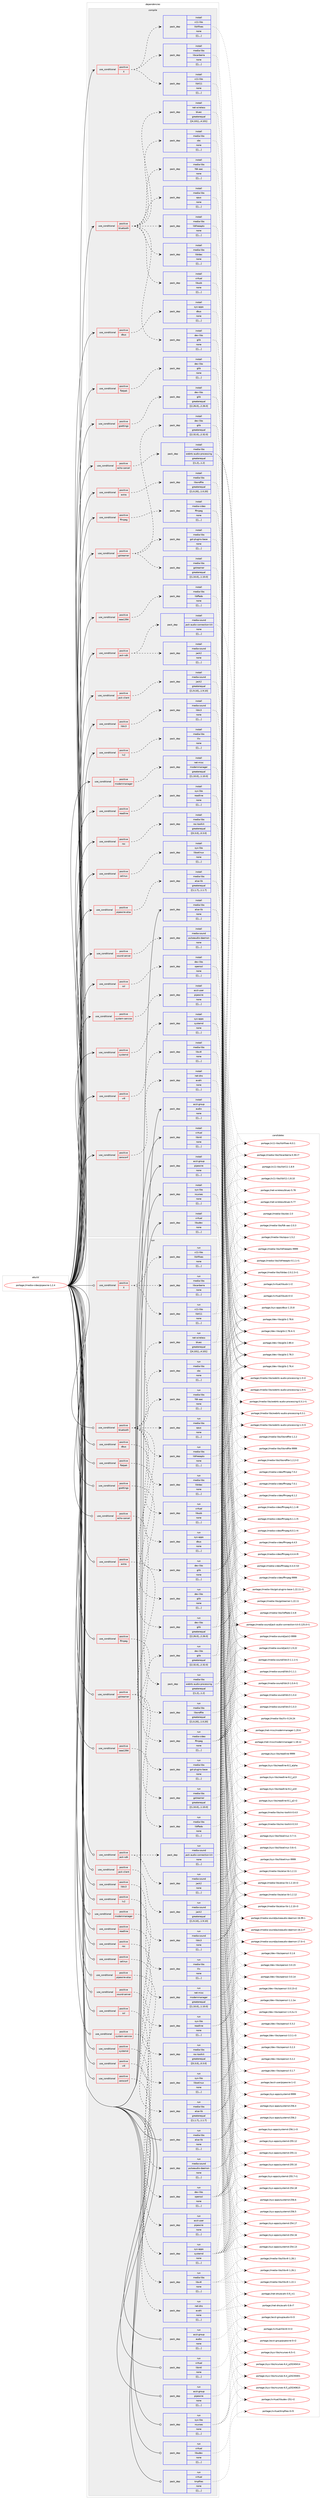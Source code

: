digraph prolog {

# *************
# Graph options
# *************

newrank=true;
concentrate=true;
compound=true;
graph [rankdir=LR,fontname=Helvetica,fontsize=10,ranksep=1.5];#, ranksep=2.5, nodesep=0.2];
edge  [arrowhead=vee];
node  [fontname=Helvetica,fontsize=10];

# **********
# The ebuild
# **********

subgraph cluster_leftcol {
color=gray;
label=<<i>ebuild</i>>;
id [label="portage://media-video/pipewire-1.2.4", color=red, width=4, href="../media-video/pipewire-1.2.4.svg"];
}

# ****************
# The dependencies
# ****************

subgraph cluster_midcol {
color=gray;
label=<<i>dependencies</i>>;
subgraph cluster_compile {
fillcolor="#eeeeee";
style=filled;
label=<<i>compile</i>>;
subgraph cond89625 {
dependency344277 [label=<<TABLE BORDER="0" CELLBORDER="1" CELLSPACING="0" CELLPADDING="4"><TR><TD ROWSPAN="3" CELLPADDING="10">use_conditional</TD></TR><TR><TD>positive</TD></TR><TR><TD>X</TD></TR></TABLE>>, shape=none, color=red];
subgraph pack252081 {
dependency344278 [label=<<TABLE BORDER="0" CELLBORDER="1" CELLSPACING="0" CELLPADDING="4" WIDTH="220"><TR><TD ROWSPAN="6" CELLPADDING="30">pack_dep</TD></TR><TR><TD WIDTH="110">install</TD></TR><TR><TD>media-libs</TD></TR><TR><TD>libcanberra</TD></TR><TR><TD>none</TD></TR><TR><TD>[[],,,,]</TD></TR></TABLE>>, shape=none, color=blue];
}
dependency344277:e -> dependency344278:w [weight=20,style="dashed",arrowhead="vee"];
subgraph pack252082 {
dependency344279 [label=<<TABLE BORDER="0" CELLBORDER="1" CELLSPACING="0" CELLPADDING="4" WIDTH="220"><TR><TD ROWSPAN="6" CELLPADDING="30">pack_dep</TD></TR><TR><TD WIDTH="110">install</TD></TR><TR><TD>x11-libs</TD></TR><TR><TD>libX11</TD></TR><TR><TD>none</TD></TR><TR><TD>[[],,,,]</TD></TR></TABLE>>, shape=none, color=blue];
}
dependency344277:e -> dependency344279:w [weight=20,style="dashed",arrowhead="vee"];
subgraph pack252083 {
dependency344280 [label=<<TABLE BORDER="0" CELLBORDER="1" CELLSPACING="0" CELLPADDING="4" WIDTH="220"><TR><TD ROWSPAN="6" CELLPADDING="30">pack_dep</TD></TR><TR><TD WIDTH="110">install</TD></TR><TR><TD>x11-libs</TD></TR><TR><TD>libXfixes</TD></TR><TR><TD>none</TD></TR><TR><TD>[[],,,,]</TD></TR></TABLE>>, shape=none, color=blue];
}
dependency344277:e -> dependency344280:w [weight=20,style="dashed",arrowhead="vee"];
}
id:e -> dependency344277:w [weight=20,style="solid",arrowhead="vee"];
subgraph cond89626 {
dependency344281 [label=<<TABLE BORDER="0" CELLBORDER="1" CELLSPACING="0" CELLPADDING="4"><TR><TD ROWSPAN="3" CELLPADDING="10">use_conditional</TD></TR><TR><TD>positive</TD></TR><TR><TD>bluetooth</TD></TR></TABLE>>, shape=none, color=red];
subgraph pack252084 {
dependency344282 [label=<<TABLE BORDER="0" CELLBORDER="1" CELLSPACING="0" CELLPADDING="4" WIDTH="220"><TR><TD ROWSPAN="6" CELLPADDING="30">pack_dep</TD></TR><TR><TD WIDTH="110">install</TD></TR><TR><TD>dev-libs</TD></TR><TR><TD>glib</TD></TR><TR><TD>none</TD></TR><TR><TD>[[],,,,]</TD></TR></TABLE>>, shape=none, color=blue];
}
dependency344281:e -> dependency344282:w [weight=20,style="dashed",arrowhead="vee"];
subgraph pack252085 {
dependency344283 [label=<<TABLE BORDER="0" CELLBORDER="1" CELLSPACING="0" CELLPADDING="4" WIDTH="220"><TR><TD ROWSPAN="6" CELLPADDING="30">pack_dep</TD></TR><TR><TD WIDTH="110">install</TD></TR><TR><TD>media-libs</TD></TR><TR><TD>fdk-aac</TD></TR><TR><TD>none</TD></TR><TR><TD>[[],,,,]</TD></TR></TABLE>>, shape=none, color=blue];
}
dependency344281:e -> dependency344283:w [weight=20,style="dashed",arrowhead="vee"];
subgraph pack252086 {
dependency344284 [label=<<TABLE BORDER="0" CELLBORDER="1" CELLSPACING="0" CELLPADDING="4" WIDTH="220"><TR><TD ROWSPAN="6" CELLPADDING="30">pack_dep</TD></TR><TR><TD WIDTH="110">install</TD></TR><TR><TD>media-libs</TD></TR><TR><TD>libldac</TD></TR><TR><TD>none</TD></TR><TR><TD>[[],,,,]</TD></TR></TABLE>>, shape=none, color=blue];
}
dependency344281:e -> dependency344284:w [weight=20,style="dashed",arrowhead="vee"];
subgraph pack252087 {
dependency344285 [label=<<TABLE BORDER="0" CELLBORDER="1" CELLSPACING="0" CELLPADDING="4" WIDTH="220"><TR><TD ROWSPAN="6" CELLPADDING="30">pack_dep</TD></TR><TR><TD WIDTH="110">install</TD></TR><TR><TD>media-libs</TD></TR><TR><TD>libfreeaptx</TD></TR><TR><TD>none</TD></TR><TR><TD>[[],,,,]</TD></TR></TABLE>>, shape=none, color=blue];
}
dependency344281:e -> dependency344285:w [weight=20,style="dashed",arrowhead="vee"];
subgraph pack252088 {
dependency344286 [label=<<TABLE BORDER="0" CELLBORDER="1" CELLSPACING="0" CELLPADDING="4" WIDTH="220"><TR><TD ROWSPAN="6" CELLPADDING="30">pack_dep</TD></TR><TR><TD WIDTH="110">install</TD></TR><TR><TD>media-libs</TD></TR><TR><TD>opus</TD></TR><TR><TD>none</TD></TR><TR><TD>[[],,,,]</TD></TR></TABLE>>, shape=none, color=blue];
}
dependency344281:e -> dependency344286:w [weight=20,style="dashed",arrowhead="vee"];
subgraph pack252089 {
dependency344287 [label=<<TABLE BORDER="0" CELLBORDER="1" CELLSPACING="0" CELLPADDING="4" WIDTH="220"><TR><TD ROWSPAN="6" CELLPADDING="30">pack_dep</TD></TR><TR><TD WIDTH="110">install</TD></TR><TR><TD>media-libs</TD></TR><TR><TD>sbc</TD></TR><TR><TD>none</TD></TR><TR><TD>[[],,,,]</TD></TR></TABLE>>, shape=none, color=blue];
}
dependency344281:e -> dependency344287:w [weight=20,style="dashed",arrowhead="vee"];
subgraph pack252090 {
dependency344288 [label=<<TABLE BORDER="0" CELLBORDER="1" CELLSPACING="0" CELLPADDING="4" WIDTH="220"><TR><TD ROWSPAN="6" CELLPADDING="30">pack_dep</TD></TR><TR><TD WIDTH="110">install</TD></TR><TR><TD>net-wireless</TD></TR><TR><TD>bluez</TD></TR><TR><TD>greaterequal</TD></TR><TR><TD>[[4,101],,,4.101]</TD></TR></TABLE>>, shape=none, color=blue];
}
dependency344281:e -> dependency344288:w [weight=20,style="dashed",arrowhead="vee"];
subgraph pack252091 {
dependency344289 [label=<<TABLE BORDER="0" CELLBORDER="1" CELLSPACING="0" CELLPADDING="4" WIDTH="220"><TR><TD ROWSPAN="6" CELLPADDING="30">pack_dep</TD></TR><TR><TD WIDTH="110">install</TD></TR><TR><TD>virtual</TD></TR><TR><TD>libusb</TD></TR><TR><TD>none</TD></TR><TR><TD>[[],,,,]</TD></TR></TABLE>>, shape=none, color=blue];
}
dependency344281:e -> dependency344289:w [weight=20,style="dashed",arrowhead="vee"];
}
id:e -> dependency344281:w [weight=20,style="solid",arrowhead="vee"];
subgraph cond89627 {
dependency344290 [label=<<TABLE BORDER="0" CELLBORDER="1" CELLSPACING="0" CELLPADDING="4"><TR><TD ROWSPAN="3" CELLPADDING="10">use_conditional</TD></TR><TR><TD>positive</TD></TR><TR><TD>dbus</TD></TR></TABLE>>, shape=none, color=red];
subgraph pack252092 {
dependency344291 [label=<<TABLE BORDER="0" CELLBORDER="1" CELLSPACING="0" CELLPADDING="4" WIDTH="220"><TR><TD ROWSPAN="6" CELLPADDING="30">pack_dep</TD></TR><TR><TD WIDTH="110">install</TD></TR><TR><TD>sys-apps</TD></TR><TR><TD>dbus</TD></TR><TR><TD>none</TD></TR><TR><TD>[[],,,,]</TD></TR></TABLE>>, shape=none, color=blue];
}
dependency344290:e -> dependency344291:w [weight=20,style="dashed",arrowhead="vee"];
}
id:e -> dependency344290:w [weight=20,style="solid",arrowhead="vee"];
subgraph cond89628 {
dependency344292 [label=<<TABLE BORDER="0" CELLBORDER="1" CELLSPACING="0" CELLPADDING="4"><TR><TD ROWSPAN="3" CELLPADDING="10">use_conditional</TD></TR><TR><TD>positive</TD></TR><TR><TD>echo-cancel</TD></TR></TABLE>>, shape=none, color=red];
subgraph pack252093 {
dependency344293 [label=<<TABLE BORDER="0" CELLBORDER="1" CELLSPACING="0" CELLPADDING="4" WIDTH="220"><TR><TD ROWSPAN="6" CELLPADDING="30">pack_dep</TD></TR><TR><TD WIDTH="110">install</TD></TR><TR><TD>media-libs</TD></TR><TR><TD>webrtc-audio-processing</TD></TR><TR><TD>greaterequal</TD></TR><TR><TD>[[1,2],,,1.2]</TD></TR></TABLE>>, shape=none, color=blue];
}
dependency344292:e -> dependency344293:w [weight=20,style="dashed",arrowhead="vee"];
}
id:e -> dependency344292:w [weight=20,style="solid",arrowhead="vee"];
subgraph cond89629 {
dependency344294 [label=<<TABLE BORDER="0" CELLBORDER="1" CELLSPACING="0" CELLPADDING="4"><TR><TD ROWSPAN="3" CELLPADDING="10">use_conditional</TD></TR><TR><TD>positive</TD></TR><TR><TD>extra</TD></TR></TABLE>>, shape=none, color=red];
subgraph pack252094 {
dependency344295 [label=<<TABLE BORDER="0" CELLBORDER="1" CELLSPACING="0" CELLPADDING="4" WIDTH="220"><TR><TD ROWSPAN="6" CELLPADDING="30">pack_dep</TD></TR><TR><TD WIDTH="110">install</TD></TR><TR><TD>media-libs</TD></TR><TR><TD>libsndfile</TD></TR><TR><TD>greaterequal</TD></TR><TR><TD>[[1,0,20],,,1.0.20]</TD></TR></TABLE>>, shape=none, color=blue];
}
dependency344294:e -> dependency344295:w [weight=20,style="dashed",arrowhead="vee"];
}
id:e -> dependency344294:w [weight=20,style="solid",arrowhead="vee"];
subgraph cond89630 {
dependency344296 [label=<<TABLE BORDER="0" CELLBORDER="1" CELLSPACING="0" CELLPADDING="4"><TR><TD ROWSPAN="3" CELLPADDING="10">use_conditional</TD></TR><TR><TD>positive</TD></TR><TR><TD>ffmpeg</TD></TR></TABLE>>, shape=none, color=red];
subgraph pack252095 {
dependency344297 [label=<<TABLE BORDER="0" CELLBORDER="1" CELLSPACING="0" CELLPADDING="4" WIDTH="220"><TR><TD ROWSPAN="6" CELLPADDING="30">pack_dep</TD></TR><TR><TD WIDTH="110">install</TD></TR><TR><TD>media-video</TD></TR><TR><TD>ffmpeg</TD></TR><TR><TD>none</TD></TR><TR><TD>[[],,,,]</TD></TR></TABLE>>, shape=none, color=blue];
}
dependency344296:e -> dependency344297:w [weight=20,style="dashed",arrowhead="vee"];
}
id:e -> dependency344296:w [weight=20,style="solid",arrowhead="vee"];
subgraph cond89631 {
dependency344298 [label=<<TABLE BORDER="0" CELLBORDER="1" CELLSPACING="0" CELLPADDING="4"><TR><TD ROWSPAN="3" CELLPADDING="10">use_conditional</TD></TR><TR><TD>positive</TD></TR><TR><TD>flatpak</TD></TR></TABLE>>, shape=none, color=red];
subgraph pack252096 {
dependency344299 [label=<<TABLE BORDER="0" CELLBORDER="1" CELLSPACING="0" CELLPADDING="4" WIDTH="220"><TR><TD ROWSPAN="6" CELLPADDING="30">pack_dep</TD></TR><TR><TD WIDTH="110">install</TD></TR><TR><TD>dev-libs</TD></TR><TR><TD>glib</TD></TR><TR><TD>none</TD></TR><TR><TD>[[],,,,]</TD></TR></TABLE>>, shape=none, color=blue];
}
dependency344298:e -> dependency344299:w [weight=20,style="dashed",arrowhead="vee"];
}
id:e -> dependency344298:w [weight=20,style="solid",arrowhead="vee"];
subgraph cond89632 {
dependency344300 [label=<<TABLE BORDER="0" CELLBORDER="1" CELLSPACING="0" CELLPADDING="4"><TR><TD ROWSPAN="3" CELLPADDING="10">use_conditional</TD></TR><TR><TD>positive</TD></TR><TR><TD>gsettings</TD></TR></TABLE>>, shape=none, color=red];
subgraph pack252097 {
dependency344301 [label=<<TABLE BORDER="0" CELLBORDER="1" CELLSPACING="0" CELLPADDING="4" WIDTH="220"><TR><TD ROWSPAN="6" CELLPADDING="30">pack_dep</TD></TR><TR><TD WIDTH="110">install</TD></TR><TR><TD>dev-libs</TD></TR><TR><TD>glib</TD></TR><TR><TD>greaterequal</TD></TR><TR><TD>[[2,26,0],,,2.26.0]</TD></TR></TABLE>>, shape=none, color=blue];
}
dependency344300:e -> dependency344301:w [weight=20,style="dashed",arrowhead="vee"];
}
id:e -> dependency344300:w [weight=20,style="solid",arrowhead="vee"];
subgraph cond89633 {
dependency344302 [label=<<TABLE BORDER="0" CELLBORDER="1" CELLSPACING="0" CELLPADDING="4"><TR><TD ROWSPAN="3" CELLPADDING="10">use_conditional</TD></TR><TR><TD>positive</TD></TR><TR><TD>gstreamer</TD></TR></TABLE>>, shape=none, color=red];
subgraph pack252098 {
dependency344303 [label=<<TABLE BORDER="0" CELLBORDER="1" CELLSPACING="0" CELLPADDING="4" WIDTH="220"><TR><TD ROWSPAN="6" CELLPADDING="30">pack_dep</TD></TR><TR><TD WIDTH="110">install</TD></TR><TR><TD>dev-libs</TD></TR><TR><TD>glib</TD></TR><TR><TD>greaterequal</TD></TR><TR><TD>[[2,32,0],,,2.32.0]</TD></TR></TABLE>>, shape=none, color=blue];
}
dependency344302:e -> dependency344303:w [weight=20,style="dashed",arrowhead="vee"];
subgraph pack252099 {
dependency344304 [label=<<TABLE BORDER="0" CELLBORDER="1" CELLSPACING="0" CELLPADDING="4" WIDTH="220"><TR><TD ROWSPAN="6" CELLPADDING="30">pack_dep</TD></TR><TR><TD WIDTH="110">install</TD></TR><TR><TD>media-libs</TD></TR><TR><TD>gstreamer</TD></TR><TR><TD>greaterequal</TD></TR><TR><TD>[[1,10,0],,,1.10.0]</TD></TR></TABLE>>, shape=none, color=blue];
}
dependency344302:e -> dependency344304:w [weight=20,style="dashed",arrowhead="vee"];
subgraph pack252100 {
dependency344305 [label=<<TABLE BORDER="0" CELLBORDER="1" CELLSPACING="0" CELLPADDING="4" WIDTH="220"><TR><TD ROWSPAN="6" CELLPADDING="30">pack_dep</TD></TR><TR><TD WIDTH="110">install</TD></TR><TR><TD>media-libs</TD></TR><TR><TD>gst-plugins-base</TD></TR><TR><TD>none</TD></TR><TR><TD>[[],,,,]</TD></TR></TABLE>>, shape=none, color=blue];
}
dependency344302:e -> dependency344305:w [weight=20,style="dashed",arrowhead="vee"];
}
id:e -> dependency344302:w [weight=20,style="solid",arrowhead="vee"];
subgraph cond89634 {
dependency344306 [label=<<TABLE BORDER="0" CELLBORDER="1" CELLSPACING="0" CELLPADDING="4"><TR><TD ROWSPAN="3" CELLPADDING="10">use_conditional</TD></TR><TR><TD>positive</TD></TR><TR><TD>ieee1394</TD></TR></TABLE>>, shape=none, color=red];
subgraph pack252101 {
dependency344307 [label=<<TABLE BORDER="0" CELLBORDER="1" CELLSPACING="0" CELLPADDING="4" WIDTH="220"><TR><TD ROWSPAN="6" CELLPADDING="30">pack_dep</TD></TR><TR><TD WIDTH="110">install</TD></TR><TR><TD>media-libs</TD></TR><TR><TD>libffado</TD></TR><TR><TD>none</TD></TR><TR><TD>[[],,,,]</TD></TR></TABLE>>, shape=none, color=blue];
}
dependency344306:e -> dependency344307:w [weight=20,style="dashed",arrowhead="vee"];
}
id:e -> dependency344306:w [weight=20,style="solid",arrowhead="vee"];
subgraph cond89635 {
dependency344308 [label=<<TABLE BORDER="0" CELLBORDER="1" CELLSPACING="0" CELLPADDING="4"><TR><TD ROWSPAN="3" CELLPADDING="10">use_conditional</TD></TR><TR><TD>positive</TD></TR><TR><TD>jack-client</TD></TR></TABLE>>, shape=none, color=red];
subgraph pack252102 {
dependency344309 [label=<<TABLE BORDER="0" CELLBORDER="1" CELLSPACING="0" CELLPADDING="4" WIDTH="220"><TR><TD ROWSPAN="6" CELLPADDING="30">pack_dep</TD></TR><TR><TD WIDTH="110">install</TD></TR><TR><TD>media-sound</TD></TR><TR><TD>jack2</TD></TR><TR><TD>greaterequal</TD></TR><TR><TD>[[1,9,10],,,1.9.10]</TD></TR></TABLE>>, shape=none, color=blue];
}
dependency344308:e -> dependency344309:w [weight=20,style="dashed",arrowhead="vee"];
}
id:e -> dependency344308:w [weight=20,style="solid",arrowhead="vee"];
subgraph cond89636 {
dependency344310 [label=<<TABLE BORDER="0" CELLBORDER="1" CELLSPACING="0" CELLPADDING="4"><TR><TD ROWSPAN="3" CELLPADDING="10">use_conditional</TD></TR><TR><TD>positive</TD></TR><TR><TD>jack-sdk</TD></TR></TABLE>>, shape=none, color=red];
subgraph pack252103 {
dependency344311 [label=<<TABLE BORDER="0" CELLBORDER="1" CELLSPACING="0" CELLPADDING="4" WIDTH="220"><TR><TD ROWSPAN="6" CELLPADDING="30">pack_dep</TD></TR><TR><TD WIDTH="110">install</TD></TR><TR><TD>media-sound</TD></TR><TR><TD>jack-audio-connection-kit</TD></TR><TR><TD>none</TD></TR><TR><TD>[[],,,,]</TD></TR></TABLE>>, shape=none, color=blue];
}
dependency344310:e -> dependency344311:w [weight=20,style="dashed",arrowhead="vee"];
subgraph pack252104 {
dependency344312 [label=<<TABLE BORDER="0" CELLBORDER="1" CELLSPACING="0" CELLPADDING="4" WIDTH="220"><TR><TD ROWSPAN="6" CELLPADDING="30">pack_dep</TD></TR><TR><TD WIDTH="110">install</TD></TR><TR><TD>media-sound</TD></TR><TR><TD>jack2</TD></TR><TR><TD>none</TD></TR><TR><TD>[[],,,,]</TD></TR></TABLE>>, shape=none, color=blue];
}
dependency344310:e -> dependency344312:w [weight=20,style="dashed",arrowhead="vee"];
}
id:e -> dependency344310:w [weight=20,style="solid",arrowhead="vee"];
subgraph cond89637 {
dependency344313 [label=<<TABLE BORDER="0" CELLBORDER="1" CELLSPACING="0" CELLPADDING="4"><TR><TD ROWSPAN="3" CELLPADDING="10">use_conditional</TD></TR><TR><TD>positive</TD></TR><TR><TD>liblc3</TD></TR></TABLE>>, shape=none, color=red];
subgraph pack252105 {
dependency344314 [label=<<TABLE BORDER="0" CELLBORDER="1" CELLSPACING="0" CELLPADDING="4" WIDTH="220"><TR><TD ROWSPAN="6" CELLPADDING="30">pack_dep</TD></TR><TR><TD WIDTH="110">install</TD></TR><TR><TD>media-sound</TD></TR><TR><TD>liblc3</TD></TR><TR><TD>none</TD></TR><TR><TD>[[],,,,]</TD></TR></TABLE>>, shape=none, color=blue];
}
dependency344313:e -> dependency344314:w [weight=20,style="dashed",arrowhead="vee"];
}
id:e -> dependency344313:w [weight=20,style="solid",arrowhead="vee"];
subgraph cond89638 {
dependency344315 [label=<<TABLE BORDER="0" CELLBORDER="1" CELLSPACING="0" CELLPADDING="4"><TR><TD ROWSPAN="3" CELLPADDING="10">use_conditional</TD></TR><TR><TD>positive</TD></TR><TR><TD>lv2</TD></TR></TABLE>>, shape=none, color=red];
subgraph pack252106 {
dependency344316 [label=<<TABLE BORDER="0" CELLBORDER="1" CELLSPACING="0" CELLPADDING="4" WIDTH="220"><TR><TD ROWSPAN="6" CELLPADDING="30">pack_dep</TD></TR><TR><TD WIDTH="110">install</TD></TR><TR><TD>media-libs</TD></TR><TR><TD>lilv</TD></TR><TR><TD>none</TD></TR><TR><TD>[[],,,,]</TD></TR></TABLE>>, shape=none, color=blue];
}
dependency344315:e -> dependency344316:w [weight=20,style="dashed",arrowhead="vee"];
}
id:e -> dependency344315:w [weight=20,style="solid",arrowhead="vee"];
subgraph cond89639 {
dependency344317 [label=<<TABLE BORDER="0" CELLBORDER="1" CELLSPACING="0" CELLPADDING="4"><TR><TD ROWSPAN="3" CELLPADDING="10">use_conditional</TD></TR><TR><TD>positive</TD></TR><TR><TD>modemmanager</TD></TR></TABLE>>, shape=none, color=red];
subgraph pack252107 {
dependency344318 [label=<<TABLE BORDER="0" CELLBORDER="1" CELLSPACING="0" CELLPADDING="4" WIDTH="220"><TR><TD ROWSPAN="6" CELLPADDING="30">pack_dep</TD></TR><TR><TD WIDTH="110">install</TD></TR><TR><TD>net-misc</TD></TR><TR><TD>modemmanager</TD></TR><TR><TD>greaterequal</TD></TR><TR><TD>[[1,10,0],,,1.10.0]</TD></TR></TABLE>>, shape=none, color=blue];
}
dependency344317:e -> dependency344318:w [weight=20,style="dashed",arrowhead="vee"];
}
id:e -> dependency344317:w [weight=20,style="solid",arrowhead="vee"];
subgraph cond89640 {
dependency344319 [label=<<TABLE BORDER="0" CELLBORDER="1" CELLSPACING="0" CELLPADDING="4"><TR><TD ROWSPAN="3" CELLPADDING="10">use_conditional</TD></TR><TR><TD>positive</TD></TR><TR><TD>pipewire-alsa</TD></TR></TABLE>>, shape=none, color=red];
subgraph pack252108 {
dependency344320 [label=<<TABLE BORDER="0" CELLBORDER="1" CELLSPACING="0" CELLPADDING="4" WIDTH="220"><TR><TD ROWSPAN="6" CELLPADDING="30">pack_dep</TD></TR><TR><TD WIDTH="110">install</TD></TR><TR><TD>media-libs</TD></TR><TR><TD>alsa-lib</TD></TR><TR><TD>greaterequal</TD></TR><TR><TD>[[1,1,7],,,1.1.7]</TD></TR></TABLE>>, shape=none, color=blue];
}
dependency344319:e -> dependency344320:w [weight=20,style="dashed",arrowhead="vee"];
}
id:e -> dependency344319:w [weight=20,style="solid",arrowhead="vee"];
subgraph cond89641 {
dependency344321 [label=<<TABLE BORDER="0" CELLBORDER="1" CELLSPACING="0" CELLPADDING="4"><TR><TD ROWSPAN="3" CELLPADDING="10">use_conditional</TD></TR><TR><TD>positive</TD></TR><TR><TD>readline</TD></TR></TABLE>>, shape=none, color=red];
subgraph pack252109 {
dependency344322 [label=<<TABLE BORDER="0" CELLBORDER="1" CELLSPACING="0" CELLPADDING="4" WIDTH="220"><TR><TD ROWSPAN="6" CELLPADDING="30">pack_dep</TD></TR><TR><TD WIDTH="110">install</TD></TR><TR><TD>sys-libs</TD></TR><TR><TD>readline</TD></TR><TR><TD>none</TD></TR><TR><TD>[[],,,,]</TD></TR></TABLE>>, shape=none, color=blue];
}
dependency344321:e -> dependency344322:w [weight=20,style="dashed",arrowhead="vee"];
}
id:e -> dependency344321:w [weight=20,style="solid",arrowhead="vee"];
subgraph cond89642 {
dependency344323 [label=<<TABLE BORDER="0" CELLBORDER="1" CELLSPACING="0" CELLPADDING="4"><TR><TD ROWSPAN="3" CELLPADDING="10">use_conditional</TD></TR><TR><TD>positive</TD></TR><TR><TD>roc</TD></TR></TABLE>>, shape=none, color=red];
subgraph pack252110 {
dependency344324 [label=<<TABLE BORDER="0" CELLBORDER="1" CELLSPACING="0" CELLPADDING="4" WIDTH="220"><TR><TD ROWSPAN="6" CELLPADDING="30">pack_dep</TD></TR><TR><TD WIDTH="110">install</TD></TR><TR><TD>media-libs</TD></TR><TR><TD>roc-toolkit</TD></TR><TR><TD>greaterequal</TD></TR><TR><TD>[[0,3,0],,,0.3.0]</TD></TR></TABLE>>, shape=none, color=blue];
}
dependency344323:e -> dependency344324:w [weight=20,style="dashed",arrowhead="vee"];
}
id:e -> dependency344323:w [weight=20,style="solid",arrowhead="vee"];
subgraph cond89643 {
dependency344325 [label=<<TABLE BORDER="0" CELLBORDER="1" CELLSPACING="0" CELLPADDING="4"><TR><TD ROWSPAN="3" CELLPADDING="10">use_conditional</TD></TR><TR><TD>positive</TD></TR><TR><TD>selinux</TD></TR></TABLE>>, shape=none, color=red];
subgraph pack252111 {
dependency344326 [label=<<TABLE BORDER="0" CELLBORDER="1" CELLSPACING="0" CELLPADDING="4" WIDTH="220"><TR><TD ROWSPAN="6" CELLPADDING="30">pack_dep</TD></TR><TR><TD WIDTH="110">install</TD></TR><TR><TD>sys-libs</TD></TR><TR><TD>libselinux</TD></TR><TR><TD>none</TD></TR><TR><TD>[[],,,,]</TD></TR></TABLE>>, shape=none, color=blue];
}
dependency344325:e -> dependency344326:w [weight=20,style="dashed",arrowhead="vee"];
}
id:e -> dependency344325:w [weight=20,style="solid",arrowhead="vee"];
subgraph cond89644 {
dependency344327 [label=<<TABLE BORDER="0" CELLBORDER="1" CELLSPACING="0" CELLPADDING="4"><TR><TD ROWSPAN="3" CELLPADDING="10">use_conditional</TD></TR><TR><TD>positive</TD></TR><TR><TD>sound-server</TD></TR></TABLE>>, shape=none, color=red];
subgraph pack252112 {
dependency344328 [label=<<TABLE BORDER="0" CELLBORDER="1" CELLSPACING="0" CELLPADDING="4" WIDTH="220"><TR><TD ROWSPAN="6" CELLPADDING="30">pack_dep</TD></TR><TR><TD WIDTH="110">install</TD></TR><TR><TD>media-sound</TD></TR><TR><TD>pulseaudio-daemon</TD></TR><TR><TD>none</TD></TR><TR><TD>[[],,,,]</TD></TR></TABLE>>, shape=none, color=blue];
}
dependency344327:e -> dependency344328:w [weight=20,style="dashed",arrowhead="vee"];
}
id:e -> dependency344327:w [weight=20,style="solid",arrowhead="vee"];
subgraph cond89645 {
dependency344329 [label=<<TABLE BORDER="0" CELLBORDER="1" CELLSPACING="0" CELLPADDING="4"><TR><TD ROWSPAN="3" CELLPADDING="10">use_conditional</TD></TR><TR><TD>positive</TD></TR><TR><TD>ssl</TD></TR></TABLE>>, shape=none, color=red];
subgraph pack252113 {
dependency344330 [label=<<TABLE BORDER="0" CELLBORDER="1" CELLSPACING="0" CELLPADDING="4" WIDTH="220"><TR><TD ROWSPAN="6" CELLPADDING="30">pack_dep</TD></TR><TR><TD WIDTH="110">install</TD></TR><TR><TD>dev-libs</TD></TR><TR><TD>openssl</TD></TR><TR><TD>none</TD></TR><TR><TD>[[],,,,]</TD></TR></TABLE>>, shape=none, color=blue];
}
dependency344329:e -> dependency344330:w [weight=20,style="dashed",arrowhead="vee"];
}
id:e -> dependency344329:w [weight=20,style="solid",arrowhead="vee"];
subgraph cond89646 {
dependency344331 [label=<<TABLE BORDER="0" CELLBORDER="1" CELLSPACING="0" CELLPADDING="4"><TR><TD ROWSPAN="3" CELLPADDING="10">use_conditional</TD></TR><TR><TD>positive</TD></TR><TR><TD>system-service</TD></TR></TABLE>>, shape=none, color=red];
subgraph pack252114 {
dependency344332 [label=<<TABLE BORDER="0" CELLBORDER="1" CELLSPACING="0" CELLPADDING="4" WIDTH="220"><TR><TD ROWSPAN="6" CELLPADDING="30">pack_dep</TD></TR><TR><TD WIDTH="110">install</TD></TR><TR><TD>acct-user</TD></TR><TR><TD>pipewire</TD></TR><TR><TD>none</TD></TR><TR><TD>[[],,,,]</TD></TR></TABLE>>, shape=none, color=blue];
}
dependency344331:e -> dependency344332:w [weight=20,style="dashed",arrowhead="vee"];
}
id:e -> dependency344331:w [weight=20,style="solid",arrowhead="vee"];
subgraph cond89647 {
dependency344333 [label=<<TABLE BORDER="0" CELLBORDER="1" CELLSPACING="0" CELLPADDING="4"><TR><TD ROWSPAN="3" CELLPADDING="10">use_conditional</TD></TR><TR><TD>positive</TD></TR><TR><TD>systemd</TD></TR></TABLE>>, shape=none, color=red];
subgraph pack252115 {
dependency344334 [label=<<TABLE BORDER="0" CELLBORDER="1" CELLSPACING="0" CELLPADDING="4" WIDTH="220"><TR><TD ROWSPAN="6" CELLPADDING="30">pack_dep</TD></TR><TR><TD WIDTH="110">install</TD></TR><TR><TD>sys-apps</TD></TR><TR><TD>systemd</TD></TR><TR><TD>none</TD></TR><TR><TD>[[],,,,]</TD></TR></TABLE>>, shape=none, color=blue];
}
dependency344333:e -> dependency344334:w [weight=20,style="dashed",arrowhead="vee"];
}
id:e -> dependency344333:w [weight=20,style="solid",arrowhead="vee"];
subgraph cond89648 {
dependency344335 [label=<<TABLE BORDER="0" CELLBORDER="1" CELLSPACING="0" CELLPADDING="4"><TR><TD ROWSPAN="3" CELLPADDING="10">use_conditional</TD></TR><TR><TD>positive</TD></TR><TR><TD>v4l</TD></TR></TABLE>>, shape=none, color=red];
subgraph pack252116 {
dependency344336 [label=<<TABLE BORDER="0" CELLBORDER="1" CELLSPACING="0" CELLPADDING="4" WIDTH="220"><TR><TD ROWSPAN="6" CELLPADDING="30">pack_dep</TD></TR><TR><TD WIDTH="110">install</TD></TR><TR><TD>media-libs</TD></TR><TR><TD>libv4l</TD></TR><TR><TD>none</TD></TR><TR><TD>[[],,,,]</TD></TR></TABLE>>, shape=none, color=blue];
}
dependency344335:e -> dependency344336:w [weight=20,style="dashed",arrowhead="vee"];
}
id:e -> dependency344335:w [weight=20,style="solid",arrowhead="vee"];
subgraph cond89649 {
dependency344337 [label=<<TABLE BORDER="0" CELLBORDER="1" CELLSPACING="0" CELLPADDING="4"><TR><TD ROWSPAN="3" CELLPADDING="10">use_conditional</TD></TR><TR><TD>positive</TD></TR><TR><TD>zeroconf</TD></TR></TABLE>>, shape=none, color=red];
subgraph pack252117 {
dependency344338 [label=<<TABLE BORDER="0" CELLBORDER="1" CELLSPACING="0" CELLPADDING="4" WIDTH="220"><TR><TD ROWSPAN="6" CELLPADDING="30">pack_dep</TD></TR><TR><TD WIDTH="110">install</TD></TR><TR><TD>net-dns</TD></TR><TR><TD>avahi</TD></TR><TR><TD>none</TD></TR><TR><TD>[[],,,,]</TD></TR></TABLE>>, shape=none, color=blue];
}
dependency344337:e -> dependency344338:w [weight=20,style="dashed",arrowhead="vee"];
}
id:e -> dependency344337:w [weight=20,style="solid",arrowhead="vee"];
subgraph pack252118 {
dependency344339 [label=<<TABLE BORDER="0" CELLBORDER="1" CELLSPACING="0" CELLPADDING="4" WIDTH="220"><TR><TD ROWSPAN="6" CELLPADDING="30">pack_dep</TD></TR><TR><TD WIDTH="110">install</TD></TR><TR><TD>acct-group</TD></TR><TR><TD>audio</TD></TR><TR><TD>none</TD></TR><TR><TD>[[],,,,]</TD></TR></TABLE>>, shape=none, color=blue];
}
id:e -> dependency344339:w [weight=20,style="solid",arrowhead="vee"];
subgraph pack252119 {
dependency344340 [label=<<TABLE BORDER="0" CELLBORDER="1" CELLSPACING="0" CELLPADDING="4" WIDTH="220"><TR><TD ROWSPAN="6" CELLPADDING="30">pack_dep</TD></TR><TR><TD WIDTH="110">install</TD></TR><TR><TD>acct-group</TD></TR><TR><TD>pipewire</TD></TR><TR><TD>none</TD></TR><TR><TD>[[],,,,]</TD></TR></TABLE>>, shape=none, color=blue];
}
id:e -> dependency344340:w [weight=20,style="solid",arrowhead="vee"];
subgraph pack252120 {
dependency344341 [label=<<TABLE BORDER="0" CELLBORDER="1" CELLSPACING="0" CELLPADDING="4" WIDTH="220"><TR><TD ROWSPAN="6" CELLPADDING="30">pack_dep</TD></TR><TR><TD WIDTH="110">install</TD></TR><TR><TD>media-libs</TD></TR><TR><TD>alsa-lib</TD></TR><TR><TD>none</TD></TR><TR><TD>[[],,,,]</TD></TR></TABLE>>, shape=none, color=blue];
}
id:e -> dependency344341:w [weight=20,style="solid",arrowhead="vee"];
subgraph pack252121 {
dependency344342 [label=<<TABLE BORDER="0" CELLBORDER="1" CELLSPACING="0" CELLPADDING="4" WIDTH="220"><TR><TD ROWSPAN="6" CELLPADDING="30">pack_dep</TD></TR><TR><TD WIDTH="110">install</TD></TR><TR><TD>sys-libs</TD></TR><TR><TD>ncurses</TD></TR><TR><TD>none</TD></TR><TR><TD>[[],,,,]</TD></TR></TABLE>>, shape=none, color=blue];
}
id:e -> dependency344342:w [weight=20,style="solid",arrowhead="vee"];
subgraph pack252122 {
dependency344343 [label=<<TABLE BORDER="0" CELLBORDER="1" CELLSPACING="0" CELLPADDING="4" WIDTH="220"><TR><TD ROWSPAN="6" CELLPADDING="30">pack_dep</TD></TR><TR><TD WIDTH="110">install</TD></TR><TR><TD>virtual</TD></TR><TR><TD>libintl</TD></TR><TR><TD>none</TD></TR><TR><TD>[[],,,,]</TD></TR></TABLE>>, shape=none, color=blue];
}
id:e -> dependency344343:w [weight=20,style="solid",arrowhead="vee"];
subgraph pack252123 {
dependency344344 [label=<<TABLE BORDER="0" CELLBORDER="1" CELLSPACING="0" CELLPADDING="4" WIDTH="220"><TR><TD ROWSPAN="6" CELLPADDING="30">pack_dep</TD></TR><TR><TD WIDTH="110">install</TD></TR><TR><TD>virtual</TD></TR><TR><TD>libudev</TD></TR><TR><TD>none</TD></TR><TR><TD>[[],,,,]</TD></TR></TABLE>>, shape=none, color=blue];
}
id:e -> dependency344344:w [weight=20,style="solid",arrowhead="vee"];
}
subgraph cluster_compileandrun {
fillcolor="#eeeeee";
style=filled;
label=<<i>compile and run</i>>;
}
subgraph cluster_run {
fillcolor="#eeeeee";
style=filled;
label=<<i>run</i>>;
subgraph cond89650 {
dependency344345 [label=<<TABLE BORDER="0" CELLBORDER="1" CELLSPACING="0" CELLPADDING="4"><TR><TD ROWSPAN="3" CELLPADDING="10">use_conditional</TD></TR><TR><TD>positive</TD></TR><TR><TD>X</TD></TR></TABLE>>, shape=none, color=red];
subgraph pack252124 {
dependency344346 [label=<<TABLE BORDER="0" CELLBORDER="1" CELLSPACING="0" CELLPADDING="4" WIDTH="220"><TR><TD ROWSPAN="6" CELLPADDING="30">pack_dep</TD></TR><TR><TD WIDTH="110">run</TD></TR><TR><TD>media-libs</TD></TR><TR><TD>libcanberra</TD></TR><TR><TD>none</TD></TR><TR><TD>[[],,,,]</TD></TR></TABLE>>, shape=none, color=blue];
}
dependency344345:e -> dependency344346:w [weight=20,style="dashed",arrowhead="vee"];
subgraph pack252125 {
dependency344347 [label=<<TABLE BORDER="0" CELLBORDER="1" CELLSPACING="0" CELLPADDING="4" WIDTH="220"><TR><TD ROWSPAN="6" CELLPADDING="30">pack_dep</TD></TR><TR><TD WIDTH="110">run</TD></TR><TR><TD>x11-libs</TD></TR><TR><TD>libX11</TD></TR><TR><TD>none</TD></TR><TR><TD>[[],,,,]</TD></TR></TABLE>>, shape=none, color=blue];
}
dependency344345:e -> dependency344347:w [weight=20,style="dashed",arrowhead="vee"];
subgraph pack252126 {
dependency344348 [label=<<TABLE BORDER="0" CELLBORDER="1" CELLSPACING="0" CELLPADDING="4" WIDTH="220"><TR><TD ROWSPAN="6" CELLPADDING="30">pack_dep</TD></TR><TR><TD WIDTH="110">run</TD></TR><TR><TD>x11-libs</TD></TR><TR><TD>libXfixes</TD></TR><TR><TD>none</TD></TR><TR><TD>[[],,,,]</TD></TR></TABLE>>, shape=none, color=blue];
}
dependency344345:e -> dependency344348:w [weight=20,style="dashed",arrowhead="vee"];
}
id:e -> dependency344345:w [weight=20,style="solid",arrowhead="odot"];
subgraph cond89651 {
dependency344349 [label=<<TABLE BORDER="0" CELLBORDER="1" CELLSPACING="0" CELLPADDING="4"><TR><TD ROWSPAN="3" CELLPADDING="10">use_conditional</TD></TR><TR><TD>positive</TD></TR><TR><TD>bluetooth</TD></TR></TABLE>>, shape=none, color=red];
subgraph pack252127 {
dependency344350 [label=<<TABLE BORDER="0" CELLBORDER="1" CELLSPACING="0" CELLPADDING="4" WIDTH="220"><TR><TD ROWSPAN="6" CELLPADDING="30">pack_dep</TD></TR><TR><TD WIDTH="110">run</TD></TR><TR><TD>dev-libs</TD></TR><TR><TD>glib</TD></TR><TR><TD>none</TD></TR><TR><TD>[[],,,,]</TD></TR></TABLE>>, shape=none, color=blue];
}
dependency344349:e -> dependency344350:w [weight=20,style="dashed",arrowhead="vee"];
subgraph pack252128 {
dependency344351 [label=<<TABLE BORDER="0" CELLBORDER="1" CELLSPACING="0" CELLPADDING="4" WIDTH="220"><TR><TD ROWSPAN="6" CELLPADDING="30">pack_dep</TD></TR><TR><TD WIDTH="110">run</TD></TR><TR><TD>media-libs</TD></TR><TR><TD>fdk-aac</TD></TR><TR><TD>none</TD></TR><TR><TD>[[],,,,]</TD></TR></TABLE>>, shape=none, color=blue];
}
dependency344349:e -> dependency344351:w [weight=20,style="dashed",arrowhead="vee"];
subgraph pack252129 {
dependency344352 [label=<<TABLE BORDER="0" CELLBORDER="1" CELLSPACING="0" CELLPADDING="4" WIDTH="220"><TR><TD ROWSPAN="6" CELLPADDING="30">pack_dep</TD></TR><TR><TD WIDTH="110">run</TD></TR><TR><TD>media-libs</TD></TR><TR><TD>libldac</TD></TR><TR><TD>none</TD></TR><TR><TD>[[],,,,]</TD></TR></TABLE>>, shape=none, color=blue];
}
dependency344349:e -> dependency344352:w [weight=20,style="dashed",arrowhead="vee"];
subgraph pack252130 {
dependency344353 [label=<<TABLE BORDER="0" CELLBORDER="1" CELLSPACING="0" CELLPADDING="4" WIDTH="220"><TR><TD ROWSPAN="6" CELLPADDING="30">pack_dep</TD></TR><TR><TD WIDTH="110">run</TD></TR><TR><TD>media-libs</TD></TR><TR><TD>libfreeaptx</TD></TR><TR><TD>none</TD></TR><TR><TD>[[],,,,]</TD></TR></TABLE>>, shape=none, color=blue];
}
dependency344349:e -> dependency344353:w [weight=20,style="dashed",arrowhead="vee"];
subgraph pack252131 {
dependency344354 [label=<<TABLE BORDER="0" CELLBORDER="1" CELLSPACING="0" CELLPADDING="4" WIDTH="220"><TR><TD ROWSPAN="6" CELLPADDING="30">pack_dep</TD></TR><TR><TD WIDTH="110">run</TD></TR><TR><TD>media-libs</TD></TR><TR><TD>opus</TD></TR><TR><TD>none</TD></TR><TR><TD>[[],,,,]</TD></TR></TABLE>>, shape=none, color=blue];
}
dependency344349:e -> dependency344354:w [weight=20,style="dashed",arrowhead="vee"];
subgraph pack252132 {
dependency344355 [label=<<TABLE BORDER="0" CELLBORDER="1" CELLSPACING="0" CELLPADDING="4" WIDTH="220"><TR><TD ROWSPAN="6" CELLPADDING="30">pack_dep</TD></TR><TR><TD WIDTH="110">run</TD></TR><TR><TD>media-libs</TD></TR><TR><TD>sbc</TD></TR><TR><TD>none</TD></TR><TR><TD>[[],,,,]</TD></TR></TABLE>>, shape=none, color=blue];
}
dependency344349:e -> dependency344355:w [weight=20,style="dashed",arrowhead="vee"];
subgraph pack252133 {
dependency344356 [label=<<TABLE BORDER="0" CELLBORDER="1" CELLSPACING="0" CELLPADDING="4" WIDTH="220"><TR><TD ROWSPAN="6" CELLPADDING="30">pack_dep</TD></TR><TR><TD WIDTH="110">run</TD></TR><TR><TD>net-wireless</TD></TR><TR><TD>bluez</TD></TR><TR><TD>greaterequal</TD></TR><TR><TD>[[4,101],,,4.101]</TD></TR></TABLE>>, shape=none, color=blue];
}
dependency344349:e -> dependency344356:w [weight=20,style="dashed",arrowhead="vee"];
subgraph pack252134 {
dependency344357 [label=<<TABLE BORDER="0" CELLBORDER="1" CELLSPACING="0" CELLPADDING="4" WIDTH="220"><TR><TD ROWSPAN="6" CELLPADDING="30">pack_dep</TD></TR><TR><TD WIDTH="110">run</TD></TR><TR><TD>virtual</TD></TR><TR><TD>libusb</TD></TR><TR><TD>none</TD></TR><TR><TD>[[],,,,]</TD></TR></TABLE>>, shape=none, color=blue];
}
dependency344349:e -> dependency344357:w [weight=20,style="dashed",arrowhead="vee"];
}
id:e -> dependency344349:w [weight=20,style="solid",arrowhead="odot"];
subgraph cond89652 {
dependency344358 [label=<<TABLE BORDER="0" CELLBORDER="1" CELLSPACING="0" CELLPADDING="4"><TR><TD ROWSPAN="3" CELLPADDING="10">use_conditional</TD></TR><TR><TD>positive</TD></TR><TR><TD>dbus</TD></TR></TABLE>>, shape=none, color=red];
subgraph pack252135 {
dependency344359 [label=<<TABLE BORDER="0" CELLBORDER="1" CELLSPACING="0" CELLPADDING="4" WIDTH="220"><TR><TD ROWSPAN="6" CELLPADDING="30">pack_dep</TD></TR><TR><TD WIDTH="110">run</TD></TR><TR><TD>sys-apps</TD></TR><TR><TD>dbus</TD></TR><TR><TD>none</TD></TR><TR><TD>[[],,,,]</TD></TR></TABLE>>, shape=none, color=blue];
}
dependency344358:e -> dependency344359:w [weight=20,style="dashed",arrowhead="vee"];
}
id:e -> dependency344358:w [weight=20,style="solid",arrowhead="odot"];
subgraph cond89653 {
dependency344360 [label=<<TABLE BORDER="0" CELLBORDER="1" CELLSPACING="0" CELLPADDING="4"><TR><TD ROWSPAN="3" CELLPADDING="10">use_conditional</TD></TR><TR><TD>positive</TD></TR><TR><TD>echo-cancel</TD></TR></TABLE>>, shape=none, color=red];
subgraph pack252136 {
dependency344361 [label=<<TABLE BORDER="0" CELLBORDER="1" CELLSPACING="0" CELLPADDING="4" WIDTH="220"><TR><TD ROWSPAN="6" CELLPADDING="30">pack_dep</TD></TR><TR><TD WIDTH="110">run</TD></TR><TR><TD>media-libs</TD></TR><TR><TD>webrtc-audio-processing</TD></TR><TR><TD>greaterequal</TD></TR><TR><TD>[[1,2],,,1.2]</TD></TR></TABLE>>, shape=none, color=blue];
}
dependency344360:e -> dependency344361:w [weight=20,style="dashed",arrowhead="vee"];
}
id:e -> dependency344360:w [weight=20,style="solid",arrowhead="odot"];
subgraph cond89654 {
dependency344362 [label=<<TABLE BORDER="0" CELLBORDER="1" CELLSPACING="0" CELLPADDING="4"><TR><TD ROWSPAN="3" CELLPADDING="10">use_conditional</TD></TR><TR><TD>positive</TD></TR><TR><TD>extra</TD></TR></TABLE>>, shape=none, color=red];
subgraph pack252137 {
dependency344363 [label=<<TABLE BORDER="0" CELLBORDER="1" CELLSPACING="0" CELLPADDING="4" WIDTH="220"><TR><TD ROWSPAN="6" CELLPADDING="30">pack_dep</TD></TR><TR><TD WIDTH="110">run</TD></TR><TR><TD>media-libs</TD></TR><TR><TD>libsndfile</TD></TR><TR><TD>greaterequal</TD></TR><TR><TD>[[1,0,20],,,1.0.20]</TD></TR></TABLE>>, shape=none, color=blue];
}
dependency344362:e -> dependency344363:w [weight=20,style="dashed",arrowhead="vee"];
}
id:e -> dependency344362:w [weight=20,style="solid",arrowhead="odot"];
subgraph cond89655 {
dependency344364 [label=<<TABLE BORDER="0" CELLBORDER="1" CELLSPACING="0" CELLPADDING="4"><TR><TD ROWSPAN="3" CELLPADDING="10">use_conditional</TD></TR><TR><TD>positive</TD></TR><TR><TD>ffmpeg</TD></TR></TABLE>>, shape=none, color=red];
subgraph pack252138 {
dependency344365 [label=<<TABLE BORDER="0" CELLBORDER="1" CELLSPACING="0" CELLPADDING="4" WIDTH="220"><TR><TD ROWSPAN="6" CELLPADDING="30">pack_dep</TD></TR><TR><TD WIDTH="110">run</TD></TR><TR><TD>media-video</TD></TR><TR><TD>ffmpeg</TD></TR><TR><TD>none</TD></TR><TR><TD>[[],,,,]</TD></TR></TABLE>>, shape=none, color=blue];
}
dependency344364:e -> dependency344365:w [weight=20,style="dashed",arrowhead="vee"];
}
id:e -> dependency344364:w [weight=20,style="solid",arrowhead="odot"];
subgraph cond89656 {
dependency344366 [label=<<TABLE BORDER="0" CELLBORDER="1" CELLSPACING="0" CELLPADDING="4"><TR><TD ROWSPAN="3" CELLPADDING="10">use_conditional</TD></TR><TR><TD>positive</TD></TR><TR><TD>flatpak</TD></TR></TABLE>>, shape=none, color=red];
subgraph pack252139 {
dependency344367 [label=<<TABLE BORDER="0" CELLBORDER="1" CELLSPACING="0" CELLPADDING="4" WIDTH="220"><TR><TD ROWSPAN="6" CELLPADDING="30">pack_dep</TD></TR><TR><TD WIDTH="110">run</TD></TR><TR><TD>dev-libs</TD></TR><TR><TD>glib</TD></TR><TR><TD>none</TD></TR><TR><TD>[[],,,,]</TD></TR></TABLE>>, shape=none, color=blue];
}
dependency344366:e -> dependency344367:w [weight=20,style="dashed",arrowhead="vee"];
}
id:e -> dependency344366:w [weight=20,style="solid",arrowhead="odot"];
subgraph cond89657 {
dependency344368 [label=<<TABLE BORDER="0" CELLBORDER="1" CELLSPACING="0" CELLPADDING="4"><TR><TD ROWSPAN="3" CELLPADDING="10">use_conditional</TD></TR><TR><TD>positive</TD></TR><TR><TD>gsettings</TD></TR></TABLE>>, shape=none, color=red];
subgraph pack252140 {
dependency344369 [label=<<TABLE BORDER="0" CELLBORDER="1" CELLSPACING="0" CELLPADDING="4" WIDTH="220"><TR><TD ROWSPAN="6" CELLPADDING="30">pack_dep</TD></TR><TR><TD WIDTH="110">run</TD></TR><TR><TD>dev-libs</TD></TR><TR><TD>glib</TD></TR><TR><TD>greaterequal</TD></TR><TR><TD>[[2,26,0],,,2.26.0]</TD></TR></TABLE>>, shape=none, color=blue];
}
dependency344368:e -> dependency344369:w [weight=20,style="dashed",arrowhead="vee"];
}
id:e -> dependency344368:w [weight=20,style="solid",arrowhead="odot"];
subgraph cond89658 {
dependency344370 [label=<<TABLE BORDER="0" CELLBORDER="1" CELLSPACING="0" CELLPADDING="4"><TR><TD ROWSPAN="3" CELLPADDING="10">use_conditional</TD></TR><TR><TD>positive</TD></TR><TR><TD>gstreamer</TD></TR></TABLE>>, shape=none, color=red];
subgraph pack252141 {
dependency344371 [label=<<TABLE BORDER="0" CELLBORDER="1" CELLSPACING="0" CELLPADDING="4" WIDTH="220"><TR><TD ROWSPAN="6" CELLPADDING="30">pack_dep</TD></TR><TR><TD WIDTH="110">run</TD></TR><TR><TD>dev-libs</TD></TR><TR><TD>glib</TD></TR><TR><TD>greaterequal</TD></TR><TR><TD>[[2,32,0],,,2.32.0]</TD></TR></TABLE>>, shape=none, color=blue];
}
dependency344370:e -> dependency344371:w [weight=20,style="dashed",arrowhead="vee"];
subgraph pack252142 {
dependency344372 [label=<<TABLE BORDER="0" CELLBORDER="1" CELLSPACING="0" CELLPADDING="4" WIDTH="220"><TR><TD ROWSPAN="6" CELLPADDING="30">pack_dep</TD></TR><TR><TD WIDTH="110">run</TD></TR><TR><TD>media-libs</TD></TR><TR><TD>gstreamer</TD></TR><TR><TD>greaterequal</TD></TR><TR><TD>[[1,10,0],,,1.10.0]</TD></TR></TABLE>>, shape=none, color=blue];
}
dependency344370:e -> dependency344372:w [weight=20,style="dashed",arrowhead="vee"];
subgraph pack252143 {
dependency344373 [label=<<TABLE BORDER="0" CELLBORDER="1" CELLSPACING="0" CELLPADDING="4" WIDTH="220"><TR><TD ROWSPAN="6" CELLPADDING="30">pack_dep</TD></TR><TR><TD WIDTH="110">run</TD></TR><TR><TD>media-libs</TD></TR><TR><TD>gst-plugins-base</TD></TR><TR><TD>none</TD></TR><TR><TD>[[],,,,]</TD></TR></TABLE>>, shape=none, color=blue];
}
dependency344370:e -> dependency344373:w [weight=20,style="dashed",arrowhead="vee"];
}
id:e -> dependency344370:w [weight=20,style="solid",arrowhead="odot"];
subgraph cond89659 {
dependency344374 [label=<<TABLE BORDER="0" CELLBORDER="1" CELLSPACING="0" CELLPADDING="4"><TR><TD ROWSPAN="3" CELLPADDING="10">use_conditional</TD></TR><TR><TD>positive</TD></TR><TR><TD>ieee1394</TD></TR></TABLE>>, shape=none, color=red];
subgraph pack252144 {
dependency344375 [label=<<TABLE BORDER="0" CELLBORDER="1" CELLSPACING="0" CELLPADDING="4" WIDTH="220"><TR><TD ROWSPAN="6" CELLPADDING="30">pack_dep</TD></TR><TR><TD WIDTH="110">run</TD></TR><TR><TD>media-libs</TD></TR><TR><TD>libffado</TD></TR><TR><TD>none</TD></TR><TR><TD>[[],,,,]</TD></TR></TABLE>>, shape=none, color=blue];
}
dependency344374:e -> dependency344375:w [weight=20,style="dashed",arrowhead="vee"];
}
id:e -> dependency344374:w [weight=20,style="solid",arrowhead="odot"];
subgraph cond89660 {
dependency344376 [label=<<TABLE BORDER="0" CELLBORDER="1" CELLSPACING="0" CELLPADDING="4"><TR><TD ROWSPAN="3" CELLPADDING="10">use_conditional</TD></TR><TR><TD>positive</TD></TR><TR><TD>jack-client</TD></TR></TABLE>>, shape=none, color=red];
subgraph pack252145 {
dependency344377 [label=<<TABLE BORDER="0" CELLBORDER="1" CELLSPACING="0" CELLPADDING="4" WIDTH="220"><TR><TD ROWSPAN="6" CELLPADDING="30">pack_dep</TD></TR><TR><TD WIDTH="110">run</TD></TR><TR><TD>media-sound</TD></TR><TR><TD>jack2</TD></TR><TR><TD>greaterequal</TD></TR><TR><TD>[[1,9,10],,,1.9.10]</TD></TR></TABLE>>, shape=none, color=blue];
}
dependency344376:e -> dependency344377:w [weight=20,style="dashed",arrowhead="vee"];
}
id:e -> dependency344376:w [weight=20,style="solid",arrowhead="odot"];
subgraph cond89661 {
dependency344378 [label=<<TABLE BORDER="0" CELLBORDER="1" CELLSPACING="0" CELLPADDING="4"><TR><TD ROWSPAN="3" CELLPADDING="10">use_conditional</TD></TR><TR><TD>positive</TD></TR><TR><TD>jack-sdk</TD></TR></TABLE>>, shape=none, color=red];
subgraph pack252146 {
dependency344379 [label=<<TABLE BORDER="0" CELLBORDER="1" CELLSPACING="0" CELLPADDING="4" WIDTH="220"><TR><TD ROWSPAN="6" CELLPADDING="30">pack_dep</TD></TR><TR><TD WIDTH="110">run</TD></TR><TR><TD>media-sound</TD></TR><TR><TD>jack-audio-connection-kit</TD></TR><TR><TD>none</TD></TR><TR><TD>[[],,,,]</TD></TR></TABLE>>, shape=none, color=blue];
}
dependency344378:e -> dependency344379:w [weight=20,style="dashed",arrowhead="vee"];
subgraph pack252147 {
dependency344380 [label=<<TABLE BORDER="0" CELLBORDER="1" CELLSPACING="0" CELLPADDING="4" WIDTH="220"><TR><TD ROWSPAN="6" CELLPADDING="30">pack_dep</TD></TR><TR><TD WIDTH="110">run</TD></TR><TR><TD>media-sound</TD></TR><TR><TD>jack2</TD></TR><TR><TD>none</TD></TR><TR><TD>[[],,,,]</TD></TR></TABLE>>, shape=none, color=blue];
}
dependency344378:e -> dependency344380:w [weight=20,style="dashed",arrowhead="vee"];
}
id:e -> dependency344378:w [weight=20,style="solid",arrowhead="odot"];
subgraph cond89662 {
dependency344381 [label=<<TABLE BORDER="0" CELLBORDER="1" CELLSPACING="0" CELLPADDING="4"><TR><TD ROWSPAN="3" CELLPADDING="10">use_conditional</TD></TR><TR><TD>positive</TD></TR><TR><TD>liblc3</TD></TR></TABLE>>, shape=none, color=red];
subgraph pack252148 {
dependency344382 [label=<<TABLE BORDER="0" CELLBORDER="1" CELLSPACING="0" CELLPADDING="4" WIDTH="220"><TR><TD ROWSPAN="6" CELLPADDING="30">pack_dep</TD></TR><TR><TD WIDTH="110">run</TD></TR><TR><TD>media-sound</TD></TR><TR><TD>liblc3</TD></TR><TR><TD>none</TD></TR><TR><TD>[[],,,,]</TD></TR></TABLE>>, shape=none, color=blue];
}
dependency344381:e -> dependency344382:w [weight=20,style="dashed",arrowhead="vee"];
}
id:e -> dependency344381:w [weight=20,style="solid",arrowhead="odot"];
subgraph cond89663 {
dependency344383 [label=<<TABLE BORDER="0" CELLBORDER="1" CELLSPACING="0" CELLPADDING="4"><TR><TD ROWSPAN="3" CELLPADDING="10">use_conditional</TD></TR><TR><TD>positive</TD></TR><TR><TD>lv2</TD></TR></TABLE>>, shape=none, color=red];
subgraph pack252149 {
dependency344384 [label=<<TABLE BORDER="0" CELLBORDER="1" CELLSPACING="0" CELLPADDING="4" WIDTH="220"><TR><TD ROWSPAN="6" CELLPADDING="30">pack_dep</TD></TR><TR><TD WIDTH="110">run</TD></TR><TR><TD>media-libs</TD></TR><TR><TD>lilv</TD></TR><TR><TD>none</TD></TR><TR><TD>[[],,,,]</TD></TR></TABLE>>, shape=none, color=blue];
}
dependency344383:e -> dependency344384:w [weight=20,style="dashed",arrowhead="vee"];
}
id:e -> dependency344383:w [weight=20,style="solid",arrowhead="odot"];
subgraph cond89664 {
dependency344385 [label=<<TABLE BORDER="0" CELLBORDER="1" CELLSPACING="0" CELLPADDING="4"><TR><TD ROWSPAN="3" CELLPADDING="10">use_conditional</TD></TR><TR><TD>positive</TD></TR><TR><TD>modemmanager</TD></TR></TABLE>>, shape=none, color=red];
subgraph pack252150 {
dependency344386 [label=<<TABLE BORDER="0" CELLBORDER="1" CELLSPACING="0" CELLPADDING="4" WIDTH="220"><TR><TD ROWSPAN="6" CELLPADDING="30">pack_dep</TD></TR><TR><TD WIDTH="110">run</TD></TR><TR><TD>net-misc</TD></TR><TR><TD>modemmanager</TD></TR><TR><TD>greaterequal</TD></TR><TR><TD>[[1,10,0],,,1.10.0]</TD></TR></TABLE>>, shape=none, color=blue];
}
dependency344385:e -> dependency344386:w [weight=20,style="dashed",arrowhead="vee"];
}
id:e -> dependency344385:w [weight=20,style="solid",arrowhead="odot"];
subgraph cond89665 {
dependency344387 [label=<<TABLE BORDER="0" CELLBORDER="1" CELLSPACING="0" CELLPADDING="4"><TR><TD ROWSPAN="3" CELLPADDING="10">use_conditional</TD></TR><TR><TD>positive</TD></TR><TR><TD>pipewire-alsa</TD></TR></TABLE>>, shape=none, color=red];
subgraph pack252151 {
dependency344388 [label=<<TABLE BORDER="0" CELLBORDER="1" CELLSPACING="0" CELLPADDING="4" WIDTH="220"><TR><TD ROWSPAN="6" CELLPADDING="30">pack_dep</TD></TR><TR><TD WIDTH="110">run</TD></TR><TR><TD>media-libs</TD></TR><TR><TD>alsa-lib</TD></TR><TR><TD>greaterequal</TD></TR><TR><TD>[[1,1,7],,,1.1.7]</TD></TR></TABLE>>, shape=none, color=blue];
}
dependency344387:e -> dependency344388:w [weight=20,style="dashed",arrowhead="vee"];
}
id:e -> dependency344387:w [weight=20,style="solid",arrowhead="odot"];
subgraph cond89666 {
dependency344389 [label=<<TABLE BORDER="0" CELLBORDER="1" CELLSPACING="0" CELLPADDING="4"><TR><TD ROWSPAN="3" CELLPADDING="10">use_conditional</TD></TR><TR><TD>positive</TD></TR><TR><TD>readline</TD></TR></TABLE>>, shape=none, color=red];
subgraph pack252152 {
dependency344390 [label=<<TABLE BORDER="0" CELLBORDER="1" CELLSPACING="0" CELLPADDING="4" WIDTH="220"><TR><TD ROWSPAN="6" CELLPADDING="30">pack_dep</TD></TR><TR><TD WIDTH="110">run</TD></TR><TR><TD>sys-libs</TD></TR><TR><TD>readline</TD></TR><TR><TD>none</TD></TR><TR><TD>[[],,,,]</TD></TR></TABLE>>, shape=none, color=blue];
}
dependency344389:e -> dependency344390:w [weight=20,style="dashed",arrowhead="vee"];
}
id:e -> dependency344389:w [weight=20,style="solid",arrowhead="odot"];
subgraph cond89667 {
dependency344391 [label=<<TABLE BORDER="0" CELLBORDER="1" CELLSPACING="0" CELLPADDING="4"><TR><TD ROWSPAN="3" CELLPADDING="10">use_conditional</TD></TR><TR><TD>positive</TD></TR><TR><TD>roc</TD></TR></TABLE>>, shape=none, color=red];
subgraph pack252153 {
dependency344392 [label=<<TABLE BORDER="0" CELLBORDER="1" CELLSPACING="0" CELLPADDING="4" WIDTH="220"><TR><TD ROWSPAN="6" CELLPADDING="30">pack_dep</TD></TR><TR><TD WIDTH="110">run</TD></TR><TR><TD>media-libs</TD></TR><TR><TD>roc-toolkit</TD></TR><TR><TD>greaterequal</TD></TR><TR><TD>[[0,3,0],,,0.3.0]</TD></TR></TABLE>>, shape=none, color=blue];
}
dependency344391:e -> dependency344392:w [weight=20,style="dashed",arrowhead="vee"];
}
id:e -> dependency344391:w [weight=20,style="solid",arrowhead="odot"];
subgraph cond89668 {
dependency344393 [label=<<TABLE BORDER="0" CELLBORDER="1" CELLSPACING="0" CELLPADDING="4"><TR><TD ROWSPAN="3" CELLPADDING="10">use_conditional</TD></TR><TR><TD>positive</TD></TR><TR><TD>selinux</TD></TR></TABLE>>, shape=none, color=red];
subgraph pack252154 {
dependency344394 [label=<<TABLE BORDER="0" CELLBORDER="1" CELLSPACING="0" CELLPADDING="4" WIDTH="220"><TR><TD ROWSPAN="6" CELLPADDING="30">pack_dep</TD></TR><TR><TD WIDTH="110">run</TD></TR><TR><TD>sys-libs</TD></TR><TR><TD>libselinux</TD></TR><TR><TD>none</TD></TR><TR><TD>[[],,,,]</TD></TR></TABLE>>, shape=none, color=blue];
}
dependency344393:e -> dependency344394:w [weight=20,style="dashed",arrowhead="vee"];
}
id:e -> dependency344393:w [weight=20,style="solid",arrowhead="odot"];
subgraph cond89669 {
dependency344395 [label=<<TABLE BORDER="0" CELLBORDER="1" CELLSPACING="0" CELLPADDING="4"><TR><TD ROWSPAN="3" CELLPADDING="10">use_conditional</TD></TR><TR><TD>positive</TD></TR><TR><TD>sound-server</TD></TR></TABLE>>, shape=none, color=red];
subgraph pack252155 {
dependency344396 [label=<<TABLE BORDER="0" CELLBORDER="1" CELLSPACING="0" CELLPADDING="4" WIDTH="220"><TR><TD ROWSPAN="6" CELLPADDING="30">pack_dep</TD></TR><TR><TD WIDTH="110">run</TD></TR><TR><TD>media-sound</TD></TR><TR><TD>pulseaudio-daemon</TD></TR><TR><TD>none</TD></TR><TR><TD>[[],,,,]</TD></TR></TABLE>>, shape=none, color=blue];
}
dependency344395:e -> dependency344396:w [weight=20,style="dashed",arrowhead="vee"];
}
id:e -> dependency344395:w [weight=20,style="solid",arrowhead="odot"];
subgraph cond89670 {
dependency344397 [label=<<TABLE BORDER="0" CELLBORDER="1" CELLSPACING="0" CELLPADDING="4"><TR><TD ROWSPAN="3" CELLPADDING="10">use_conditional</TD></TR><TR><TD>positive</TD></TR><TR><TD>ssl</TD></TR></TABLE>>, shape=none, color=red];
subgraph pack252156 {
dependency344398 [label=<<TABLE BORDER="0" CELLBORDER="1" CELLSPACING="0" CELLPADDING="4" WIDTH="220"><TR><TD ROWSPAN="6" CELLPADDING="30">pack_dep</TD></TR><TR><TD WIDTH="110">run</TD></TR><TR><TD>dev-libs</TD></TR><TR><TD>openssl</TD></TR><TR><TD>none</TD></TR><TR><TD>[[],,,,]</TD></TR></TABLE>>, shape=none, color=blue];
}
dependency344397:e -> dependency344398:w [weight=20,style="dashed",arrowhead="vee"];
}
id:e -> dependency344397:w [weight=20,style="solid",arrowhead="odot"];
subgraph cond89671 {
dependency344399 [label=<<TABLE BORDER="0" CELLBORDER="1" CELLSPACING="0" CELLPADDING="4"><TR><TD ROWSPAN="3" CELLPADDING="10">use_conditional</TD></TR><TR><TD>positive</TD></TR><TR><TD>system-service</TD></TR></TABLE>>, shape=none, color=red];
subgraph pack252157 {
dependency344400 [label=<<TABLE BORDER="0" CELLBORDER="1" CELLSPACING="0" CELLPADDING="4" WIDTH="220"><TR><TD ROWSPAN="6" CELLPADDING="30">pack_dep</TD></TR><TR><TD WIDTH="110">run</TD></TR><TR><TD>acct-user</TD></TR><TR><TD>pipewire</TD></TR><TR><TD>none</TD></TR><TR><TD>[[],,,,]</TD></TR></TABLE>>, shape=none, color=blue];
}
dependency344399:e -> dependency344400:w [weight=20,style="dashed",arrowhead="vee"];
}
id:e -> dependency344399:w [weight=20,style="solid",arrowhead="odot"];
subgraph cond89672 {
dependency344401 [label=<<TABLE BORDER="0" CELLBORDER="1" CELLSPACING="0" CELLPADDING="4"><TR><TD ROWSPAN="3" CELLPADDING="10">use_conditional</TD></TR><TR><TD>positive</TD></TR><TR><TD>systemd</TD></TR></TABLE>>, shape=none, color=red];
subgraph pack252158 {
dependency344402 [label=<<TABLE BORDER="0" CELLBORDER="1" CELLSPACING="0" CELLPADDING="4" WIDTH="220"><TR><TD ROWSPAN="6" CELLPADDING="30">pack_dep</TD></TR><TR><TD WIDTH="110">run</TD></TR><TR><TD>sys-apps</TD></TR><TR><TD>systemd</TD></TR><TR><TD>none</TD></TR><TR><TD>[[],,,,]</TD></TR></TABLE>>, shape=none, color=blue];
}
dependency344401:e -> dependency344402:w [weight=20,style="dashed",arrowhead="vee"];
}
id:e -> dependency344401:w [weight=20,style="solid",arrowhead="odot"];
subgraph cond89673 {
dependency344403 [label=<<TABLE BORDER="0" CELLBORDER="1" CELLSPACING="0" CELLPADDING="4"><TR><TD ROWSPAN="3" CELLPADDING="10">use_conditional</TD></TR><TR><TD>positive</TD></TR><TR><TD>v4l</TD></TR></TABLE>>, shape=none, color=red];
subgraph pack252159 {
dependency344404 [label=<<TABLE BORDER="0" CELLBORDER="1" CELLSPACING="0" CELLPADDING="4" WIDTH="220"><TR><TD ROWSPAN="6" CELLPADDING="30">pack_dep</TD></TR><TR><TD WIDTH="110">run</TD></TR><TR><TD>media-libs</TD></TR><TR><TD>libv4l</TD></TR><TR><TD>none</TD></TR><TR><TD>[[],,,,]</TD></TR></TABLE>>, shape=none, color=blue];
}
dependency344403:e -> dependency344404:w [weight=20,style="dashed",arrowhead="vee"];
}
id:e -> dependency344403:w [weight=20,style="solid",arrowhead="odot"];
subgraph cond89674 {
dependency344405 [label=<<TABLE BORDER="0" CELLBORDER="1" CELLSPACING="0" CELLPADDING="4"><TR><TD ROWSPAN="3" CELLPADDING="10">use_conditional</TD></TR><TR><TD>positive</TD></TR><TR><TD>zeroconf</TD></TR></TABLE>>, shape=none, color=red];
subgraph pack252160 {
dependency344406 [label=<<TABLE BORDER="0" CELLBORDER="1" CELLSPACING="0" CELLPADDING="4" WIDTH="220"><TR><TD ROWSPAN="6" CELLPADDING="30">pack_dep</TD></TR><TR><TD WIDTH="110">run</TD></TR><TR><TD>net-dns</TD></TR><TR><TD>avahi</TD></TR><TR><TD>none</TD></TR><TR><TD>[[],,,,]</TD></TR></TABLE>>, shape=none, color=blue];
}
dependency344405:e -> dependency344406:w [weight=20,style="dashed",arrowhead="vee"];
}
id:e -> dependency344405:w [weight=20,style="solid",arrowhead="odot"];
subgraph pack252161 {
dependency344407 [label=<<TABLE BORDER="0" CELLBORDER="1" CELLSPACING="0" CELLPADDING="4" WIDTH="220"><TR><TD ROWSPAN="6" CELLPADDING="30">pack_dep</TD></TR><TR><TD WIDTH="110">run</TD></TR><TR><TD>acct-group</TD></TR><TR><TD>audio</TD></TR><TR><TD>none</TD></TR><TR><TD>[[],,,,]</TD></TR></TABLE>>, shape=none, color=blue];
}
id:e -> dependency344407:w [weight=20,style="solid",arrowhead="odot"];
subgraph pack252162 {
dependency344408 [label=<<TABLE BORDER="0" CELLBORDER="1" CELLSPACING="0" CELLPADDING="4" WIDTH="220"><TR><TD ROWSPAN="6" CELLPADDING="30">pack_dep</TD></TR><TR><TD WIDTH="110">run</TD></TR><TR><TD>acct-group</TD></TR><TR><TD>pipewire</TD></TR><TR><TD>none</TD></TR><TR><TD>[[],,,,]</TD></TR></TABLE>>, shape=none, color=blue];
}
id:e -> dependency344408:w [weight=20,style="solid",arrowhead="odot"];
subgraph pack252163 {
dependency344409 [label=<<TABLE BORDER="0" CELLBORDER="1" CELLSPACING="0" CELLPADDING="4" WIDTH="220"><TR><TD ROWSPAN="6" CELLPADDING="30">pack_dep</TD></TR><TR><TD WIDTH="110">run</TD></TR><TR><TD>media-libs</TD></TR><TR><TD>alsa-lib</TD></TR><TR><TD>none</TD></TR><TR><TD>[[],,,,]</TD></TR></TABLE>>, shape=none, color=blue];
}
id:e -> dependency344409:w [weight=20,style="solid",arrowhead="odot"];
subgraph pack252164 {
dependency344410 [label=<<TABLE BORDER="0" CELLBORDER="1" CELLSPACING="0" CELLPADDING="4" WIDTH="220"><TR><TD ROWSPAN="6" CELLPADDING="30">pack_dep</TD></TR><TR><TD WIDTH="110">run</TD></TR><TR><TD>sys-libs</TD></TR><TR><TD>ncurses</TD></TR><TR><TD>none</TD></TR><TR><TD>[[],,,,]</TD></TR></TABLE>>, shape=none, color=blue];
}
id:e -> dependency344410:w [weight=20,style="solid",arrowhead="odot"];
subgraph pack252165 {
dependency344411 [label=<<TABLE BORDER="0" CELLBORDER="1" CELLSPACING="0" CELLPADDING="4" WIDTH="220"><TR><TD ROWSPAN="6" CELLPADDING="30">pack_dep</TD></TR><TR><TD WIDTH="110">run</TD></TR><TR><TD>virtual</TD></TR><TR><TD>libintl</TD></TR><TR><TD>none</TD></TR><TR><TD>[[],,,,]</TD></TR></TABLE>>, shape=none, color=blue];
}
id:e -> dependency344411:w [weight=20,style="solid",arrowhead="odot"];
subgraph pack252166 {
dependency344412 [label=<<TABLE BORDER="0" CELLBORDER="1" CELLSPACING="0" CELLPADDING="4" WIDTH="220"><TR><TD ROWSPAN="6" CELLPADDING="30">pack_dep</TD></TR><TR><TD WIDTH="110">run</TD></TR><TR><TD>virtual</TD></TR><TR><TD>libudev</TD></TR><TR><TD>none</TD></TR><TR><TD>[[],,,,]</TD></TR></TABLE>>, shape=none, color=blue];
}
id:e -> dependency344412:w [weight=20,style="solid",arrowhead="odot"];
subgraph pack252167 {
dependency344413 [label=<<TABLE BORDER="0" CELLBORDER="1" CELLSPACING="0" CELLPADDING="4" WIDTH="220"><TR><TD ROWSPAN="6" CELLPADDING="30">pack_dep</TD></TR><TR><TD WIDTH="110">run</TD></TR><TR><TD>virtual</TD></TR><TR><TD>tmpfiles</TD></TR><TR><TD>none</TD></TR><TR><TD>[[],,,,]</TD></TR></TABLE>>, shape=none, color=blue];
}
id:e -> dependency344413:w [weight=20,style="solid",arrowhead="odot"];
}
}

# **************
# The candidates
# **************

subgraph cluster_choices {
rank=same;
color=gray;
label=<<i>candidates</i>>;

subgraph choice252081 {
color=black;
nodesep=1;
choice10910110010597451081059811547108105989997110981011141149745484651484511455 [label="portage://media-libs/libcanberra-0.30-r7", color=red, width=4,href="../media-libs/libcanberra-0.30-r7.svg"];
dependency344278:e -> choice10910110010597451081059811547108105989997110981011141149745484651484511455:w [style=dotted,weight="100"];
}
subgraph choice252082 {
color=black;
nodesep=1;
choice12049494510810598115471081059888494945494656464948 [label="portage://x11-libs/libX11-1.8.10", color=red, width=4,href="../x11-libs/libX11-1.8.10.svg"];
choice120494945108105981154710810598884949454946564657 [label="portage://x11-libs/libX11-1.8.9", color=red, width=4,href="../x11-libs/libX11-1.8.9.svg"];
dependency344279:e -> choice12049494510810598115471081059888494945494656464948:w [style=dotted,weight="100"];
dependency344279:e -> choice120494945108105981154710810598884949454946564657:w [style=dotted,weight="100"];
}
subgraph choice252083 {
color=black;
nodesep=1;
choice12049494510810598115471081059888102105120101115455446484649 [label="portage://x11-libs/libXfixes-6.0.1", color=red, width=4,href="../x11-libs/libXfixes-6.0.1.svg"];
dependency344280:e -> choice12049494510810598115471081059888102105120101115455446484649:w [style=dotted,weight="100"];
}
subgraph choice252084 {
color=black;
nodesep=1;
choice1001011184510810598115471031081059845504656484652 [label="portage://dev-libs/glib-2.80.4", color=red, width=4,href="../dev-libs/glib-2.80.4.svg"];
choice1001011184510810598115471031081059845504655564654 [label="portage://dev-libs/glib-2.78.6", color=red, width=4,href="../dev-libs/glib-2.78.6.svg"];
choice10010111845108105981154710310810598455046555646524511449 [label="portage://dev-libs/glib-2.78.4-r1", color=red, width=4,href="../dev-libs/glib-2.78.4-r1.svg"];
choice1001011184510810598115471031081059845504655564651 [label="portage://dev-libs/glib-2.78.3", color=red, width=4,href="../dev-libs/glib-2.78.3.svg"];
choice1001011184510810598115471031081059845504655544652 [label="portage://dev-libs/glib-2.76.4", color=red, width=4,href="../dev-libs/glib-2.76.4.svg"];
dependency344282:e -> choice1001011184510810598115471031081059845504656484652:w [style=dotted,weight="100"];
dependency344282:e -> choice1001011184510810598115471031081059845504655564654:w [style=dotted,weight="100"];
dependency344282:e -> choice10010111845108105981154710310810598455046555646524511449:w [style=dotted,weight="100"];
dependency344282:e -> choice1001011184510810598115471031081059845504655564651:w [style=dotted,weight="100"];
dependency344282:e -> choice1001011184510810598115471031081059845504655544652:w [style=dotted,weight="100"];
}
subgraph choice252085 {
color=black;
nodesep=1;
choice1091011001059745108105981154710210010745979799455046484651 [label="portage://media-libs/fdk-aac-2.0.3", color=red, width=4,href="../media-libs/fdk-aac-2.0.3.svg"];
dependency344283:e -> choice1091011001059745108105981154710210010745979799455046484651:w [style=dotted,weight="100"];
}
subgraph choice252086 {
color=black;
nodesep=1;
choice1091011001059745108105981154710810598108100979945504648465046514511449 [label="portage://media-libs/libldac-2.0.2.3-r1", color=red, width=4,href="../media-libs/libldac-2.0.2.3-r1.svg"];
dependency344284:e -> choice1091011001059745108105981154710810598108100979945504648465046514511449:w [style=dotted,weight="100"];
}
subgraph choice252087 {
color=black;
nodesep=1;
choice1091011001059745108105981154710810598102114101101971121161204557575757 [label="portage://media-libs/libfreeaptx-9999", color=red, width=4,href="../media-libs/libfreeaptx-9999.svg"];
choice1091011001059745108105981154710810598102114101101971121161204548464946494511449 [label="portage://media-libs/libfreeaptx-0.1.1-r1", color=red, width=4,href="../media-libs/libfreeaptx-0.1.1-r1.svg"];
dependency344285:e -> choice1091011001059745108105981154710810598102114101101971121161204557575757:w [style=dotted,weight="100"];
dependency344285:e -> choice1091011001059745108105981154710810598102114101101971121161204548464946494511449:w [style=dotted,weight="100"];
}
subgraph choice252088 {
color=black;
nodesep=1;
choice10910110010597451081059811547111112117115454946534650 [label="portage://media-libs/opus-1.5.2", color=red, width=4,href="../media-libs/opus-1.5.2.svg"];
dependency344286:e -> choice10910110010597451081059811547111112117115454946534650:w [style=dotted,weight="100"];
}
subgraph choice252089 {
color=black;
nodesep=1;
choice10910110010597451081059811547115989945504648 [label="portage://media-libs/sbc-2.0", color=red, width=4,href="../media-libs/sbc-2.0.svg"];
dependency344287:e -> choice10910110010597451081059811547115989945504648:w [style=dotted,weight="100"];
}
subgraph choice252090 {
color=black;
nodesep=1;
choice1101011164511910511410110810111511547981081171011224553465556 [label="portage://net-wireless/bluez-5.78", color=red, width=4,href="../net-wireless/bluez-5.78.svg"];
choice1101011164511910511410110810111511547981081171011224553465555 [label="portage://net-wireless/bluez-5.77", color=red, width=4,href="../net-wireless/bluez-5.77.svg"];
dependency344288:e -> choice1101011164511910511410110810111511547981081171011224553465556:w [style=dotted,weight="100"];
dependency344288:e -> choice1101011164511910511410110810111511547981081171011224553465555:w [style=dotted,weight="100"];
}
subgraph choice252091 {
color=black;
nodesep=1;
choice1181051141161179710847108105981171159845494511450 [label="portage://virtual/libusb-1-r2", color=red, width=4,href="../virtual/libusb-1-r2.svg"];
choice1181051141161179710847108105981171159845484511450 [label="portage://virtual/libusb-0-r2", color=red, width=4,href="../virtual/libusb-0-r2.svg"];
dependency344289:e -> choice1181051141161179710847108105981171159845494511450:w [style=dotted,weight="100"];
dependency344289:e -> choice1181051141161179710847108105981171159845484511450:w [style=dotted,weight="100"];
}
subgraph choice252092 {
color=black;
nodesep=1;
choice1151211154597112112115471009811711545494649534656 [label="portage://sys-apps/dbus-1.15.8", color=red, width=4,href="../sys-apps/dbus-1.15.8.svg"];
dependency344291:e -> choice1151211154597112112115471009811711545494649534656:w [style=dotted,weight="100"];
}
subgraph choice252093 {
color=black;
nodesep=1;
choice10910110010597451081059811547119101981141169945971171001051114511211411199101115115105110103454946514511451 [label="portage://media-libs/webrtc-audio-processing-1.3-r3", color=red, width=4,href="../media-libs/webrtc-audio-processing-1.3-r3.svg"];
choice10910110010597451081059811547119101981141169945971171001051114511211411199101115115105110103454946514511450 [label="portage://media-libs/webrtc-audio-processing-1.3-r2", color=red, width=4,href="../media-libs/webrtc-audio-processing-1.3-r2.svg"];
choice10910110010597451081059811547119101981141169945971171001051114511211411199101115115105110103454946514511449 [label="portage://media-libs/webrtc-audio-processing-1.3-r1", color=red, width=4,href="../media-libs/webrtc-audio-processing-1.3-r1.svg"];
choice109101100105974510810598115471191019811411699459711710010511145112114111991011151151051101034548465146494511449 [label="portage://media-libs/webrtc-audio-processing-0.3.1-r1", color=red, width=4,href="../media-libs/webrtc-audio-processing-0.3.1-r1.svg"];
choice10910110010597451081059811547119101981141169945971171001051114511211411199101115115105110103454846514649 [label="portage://media-libs/webrtc-audio-processing-0.3.1", color=red, width=4,href="../media-libs/webrtc-audio-processing-0.3.1.svg"];
dependency344293:e -> choice10910110010597451081059811547119101981141169945971171001051114511211411199101115115105110103454946514511451:w [style=dotted,weight="100"];
dependency344293:e -> choice10910110010597451081059811547119101981141169945971171001051114511211411199101115115105110103454946514511450:w [style=dotted,weight="100"];
dependency344293:e -> choice10910110010597451081059811547119101981141169945971171001051114511211411199101115115105110103454946514511449:w [style=dotted,weight="100"];
dependency344293:e -> choice109101100105974510810598115471191019811411699459711710010511145112114111991011151151051101034548465146494511449:w [style=dotted,weight="100"];
dependency344293:e -> choice10910110010597451081059811547119101981141169945971171001051114511211411199101115115105110103454846514649:w [style=dotted,weight="100"];
}
subgraph choice252094 {
color=black;
nodesep=1;
choice10910110010597451081059811547108105981151101001021051081014557575757 [label="portage://media-libs/libsndfile-9999", color=red, width=4,href="../media-libs/libsndfile-9999.svg"];
choice10910110010597451081059811547108105981151101001021051081014549465046504511450 [label="portage://media-libs/libsndfile-1.2.2-r2", color=red, width=4,href="../media-libs/libsndfile-1.2.2-r2.svg"];
choice1091011001059745108105981154710810598115110100102105108101454946504650 [label="portage://media-libs/libsndfile-1.2.2", color=red, width=4,href="../media-libs/libsndfile-1.2.2.svg"];
dependency344295:e -> choice10910110010597451081059811547108105981151101001021051081014557575757:w [style=dotted,weight="100"];
dependency344295:e -> choice10910110010597451081059811547108105981151101001021051081014549465046504511450:w [style=dotted,weight="100"];
dependency344295:e -> choice1091011001059745108105981154710810598115110100102105108101454946504650:w [style=dotted,weight="100"];
}
subgraph choice252095 {
color=black;
nodesep=1;
choice1091011001059745118105100101111471021021091121011034557575757 [label="portage://media-video/ffmpeg-9999", color=red, width=4,href="../media-video/ffmpeg-9999.svg"];
choice109101100105974511810510010111147102102109112101103455546484650 [label="portage://media-video/ffmpeg-7.0.2", color=red, width=4,href="../media-video/ffmpeg-7.0.2.svg"];
choice109101100105974511810510010111147102102109112101103455546484649 [label="portage://media-video/ffmpeg-7.0.1", color=red, width=4,href="../media-video/ffmpeg-7.0.1.svg"];
choice109101100105974511810510010111147102102109112101103455446494650 [label="portage://media-video/ffmpeg-6.1.2", color=red, width=4,href="../media-video/ffmpeg-6.1.2.svg"];
choice1091011001059745118105100101111471021021091121011034554464946494511456 [label="portage://media-video/ffmpeg-6.1.1-r8", color=red, width=4,href="../media-video/ffmpeg-6.1.1-r8.svg"];
choice1091011001059745118105100101111471021021091121011034554464946494511453 [label="portage://media-video/ffmpeg-6.1.1-r5", color=red, width=4,href="../media-video/ffmpeg-6.1.1-r5.svg"];
choice1091011001059745118105100101111471021021091121011034554464846494511452 [label="portage://media-video/ffmpeg-6.0.1-r4", color=red, width=4,href="../media-video/ffmpeg-6.0.1-r4.svg"];
choice109101100105974511810510010111147102102109112101103455246524653 [label="portage://media-video/ffmpeg-4.4.5", color=red, width=4,href="../media-video/ffmpeg-4.4.5.svg"];
choice1091011001059745118105100101111471021021091121011034552465246524511457 [label="portage://media-video/ffmpeg-4.4.4-r9", color=red, width=4,href="../media-video/ffmpeg-4.4.4-r9.svg"];
choice109101100105974511810510010111147102102109112101103455246524652451144948 [label="portage://media-video/ffmpeg-4.4.4-r10", color=red, width=4,href="../media-video/ffmpeg-4.4.4-r10.svg"];
dependency344297:e -> choice1091011001059745118105100101111471021021091121011034557575757:w [style=dotted,weight="100"];
dependency344297:e -> choice109101100105974511810510010111147102102109112101103455546484650:w [style=dotted,weight="100"];
dependency344297:e -> choice109101100105974511810510010111147102102109112101103455546484649:w [style=dotted,weight="100"];
dependency344297:e -> choice109101100105974511810510010111147102102109112101103455446494650:w [style=dotted,weight="100"];
dependency344297:e -> choice1091011001059745118105100101111471021021091121011034554464946494511456:w [style=dotted,weight="100"];
dependency344297:e -> choice1091011001059745118105100101111471021021091121011034554464946494511453:w [style=dotted,weight="100"];
dependency344297:e -> choice1091011001059745118105100101111471021021091121011034554464846494511452:w [style=dotted,weight="100"];
dependency344297:e -> choice109101100105974511810510010111147102102109112101103455246524653:w [style=dotted,weight="100"];
dependency344297:e -> choice1091011001059745118105100101111471021021091121011034552465246524511457:w [style=dotted,weight="100"];
dependency344297:e -> choice109101100105974511810510010111147102102109112101103455246524652451144948:w [style=dotted,weight="100"];
}
subgraph choice252096 {
color=black;
nodesep=1;
choice1001011184510810598115471031081059845504656484652 [label="portage://dev-libs/glib-2.80.4", color=red, width=4,href="../dev-libs/glib-2.80.4.svg"];
choice1001011184510810598115471031081059845504655564654 [label="portage://dev-libs/glib-2.78.6", color=red, width=4,href="../dev-libs/glib-2.78.6.svg"];
choice10010111845108105981154710310810598455046555646524511449 [label="portage://dev-libs/glib-2.78.4-r1", color=red, width=4,href="../dev-libs/glib-2.78.4-r1.svg"];
choice1001011184510810598115471031081059845504655564651 [label="portage://dev-libs/glib-2.78.3", color=red, width=4,href="../dev-libs/glib-2.78.3.svg"];
choice1001011184510810598115471031081059845504655544652 [label="portage://dev-libs/glib-2.76.4", color=red, width=4,href="../dev-libs/glib-2.76.4.svg"];
dependency344299:e -> choice1001011184510810598115471031081059845504656484652:w [style=dotted,weight="100"];
dependency344299:e -> choice1001011184510810598115471031081059845504655564654:w [style=dotted,weight="100"];
dependency344299:e -> choice10010111845108105981154710310810598455046555646524511449:w [style=dotted,weight="100"];
dependency344299:e -> choice1001011184510810598115471031081059845504655564651:w [style=dotted,weight="100"];
dependency344299:e -> choice1001011184510810598115471031081059845504655544652:w [style=dotted,weight="100"];
}
subgraph choice252097 {
color=black;
nodesep=1;
choice1001011184510810598115471031081059845504656484652 [label="portage://dev-libs/glib-2.80.4", color=red, width=4,href="../dev-libs/glib-2.80.4.svg"];
choice1001011184510810598115471031081059845504655564654 [label="portage://dev-libs/glib-2.78.6", color=red, width=4,href="../dev-libs/glib-2.78.6.svg"];
choice10010111845108105981154710310810598455046555646524511449 [label="portage://dev-libs/glib-2.78.4-r1", color=red, width=4,href="../dev-libs/glib-2.78.4-r1.svg"];
choice1001011184510810598115471031081059845504655564651 [label="portage://dev-libs/glib-2.78.3", color=red, width=4,href="../dev-libs/glib-2.78.3.svg"];
choice1001011184510810598115471031081059845504655544652 [label="portage://dev-libs/glib-2.76.4", color=red, width=4,href="../dev-libs/glib-2.76.4.svg"];
dependency344301:e -> choice1001011184510810598115471031081059845504656484652:w [style=dotted,weight="100"];
dependency344301:e -> choice1001011184510810598115471031081059845504655564654:w [style=dotted,weight="100"];
dependency344301:e -> choice10010111845108105981154710310810598455046555646524511449:w [style=dotted,weight="100"];
dependency344301:e -> choice1001011184510810598115471031081059845504655564651:w [style=dotted,weight="100"];
dependency344301:e -> choice1001011184510810598115471031081059845504655544652:w [style=dotted,weight="100"];
}
subgraph choice252098 {
color=black;
nodesep=1;
choice1001011184510810598115471031081059845504656484652 [label="portage://dev-libs/glib-2.80.4", color=red, width=4,href="../dev-libs/glib-2.80.4.svg"];
choice1001011184510810598115471031081059845504655564654 [label="portage://dev-libs/glib-2.78.6", color=red, width=4,href="../dev-libs/glib-2.78.6.svg"];
choice10010111845108105981154710310810598455046555646524511449 [label="portage://dev-libs/glib-2.78.4-r1", color=red, width=4,href="../dev-libs/glib-2.78.4-r1.svg"];
choice1001011184510810598115471031081059845504655564651 [label="portage://dev-libs/glib-2.78.3", color=red, width=4,href="../dev-libs/glib-2.78.3.svg"];
choice1001011184510810598115471031081059845504655544652 [label="portage://dev-libs/glib-2.76.4", color=red, width=4,href="../dev-libs/glib-2.76.4.svg"];
dependency344303:e -> choice1001011184510810598115471031081059845504656484652:w [style=dotted,weight="100"];
dependency344303:e -> choice1001011184510810598115471031081059845504655564654:w [style=dotted,weight="100"];
dependency344303:e -> choice10010111845108105981154710310810598455046555646524511449:w [style=dotted,weight="100"];
dependency344303:e -> choice1001011184510810598115471031081059845504655564651:w [style=dotted,weight="100"];
dependency344303:e -> choice1001011184510810598115471031081059845504655544652:w [style=dotted,weight="100"];
}
subgraph choice252099 {
color=black;
nodesep=1;
choice10910110010597451081059811547103115116114101971091011144549465050464949 [label="portage://media-libs/gstreamer-1.22.11", color=red, width=4,href="../media-libs/gstreamer-1.22.11.svg"];
dependency344304:e -> choice10910110010597451081059811547103115116114101971091011144549465050464949:w [style=dotted,weight="100"];
}
subgraph choice252100 {
color=black;
nodesep=1;
choice109101100105974510810598115471031151164511210811710310511011545989711510145494650504649494511449 [label="portage://media-libs/gst-plugins-base-1.22.11-r1", color=red, width=4,href="../media-libs/gst-plugins-base-1.22.11-r1.svg"];
dependency344305:e -> choice109101100105974510810598115471031151164511210811710310511011545989711510145494650504649494511449:w [style=dotted,weight="100"];
}
subgraph choice252101 {
color=black;
nodesep=1;
choice109101100105974510810598115471081059810210297100111455046524656 [label="portage://media-libs/libffado-2.4.8", color=red, width=4,href="../media-libs/libffado-2.4.8.svg"];
dependency344307:e -> choice109101100105974510810598115471081059810210297100111455046524656:w [style=dotted,weight="100"];
}
subgraph choice252102 {
color=black;
nodesep=1;
choice1091011001059745115111117110100471069799107504557575757 [label="portage://media-sound/jack2-9999", color=red, width=4,href="../media-sound/jack2-9999.svg"];
choice10910110010597451151111171101004710697991075045494657465050 [label="portage://media-sound/jack2-1.9.22", color=red, width=4,href="../media-sound/jack2-1.9.22.svg"];
dependency344309:e -> choice1091011001059745115111117110100471069799107504557575757:w [style=dotted,weight="100"];
dependency344309:e -> choice10910110010597451151111171101004710697991075045494657465050:w [style=dotted,weight="100"];
}
subgraph choice252103 {
color=black;
nodesep=1;
choice109101100105974511511111711010047106979910745971171001051114599111110110101991161051111104510710511645484649505346484511449 [label="portage://media-sound/jack-audio-connection-kit-0.125.0-r1", color=red, width=4,href="../media-sound/jack-audio-connection-kit-0.125.0-r1.svg"];
dependency344311:e -> choice109101100105974511511111711010047106979910745971171001051114599111110110101991161051111104510710511645484649505346484511449:w [style=dotted,weight="100"];
}
subgraph choice252104 {
color=black;
nodesep=1;
choice1091011001059745115111117110100471069799107504557575757 [label="portage://media-sound/jack2-9999", color=red, width=4,href="../media-sound/jack2-9999.svg"];
choice10910110010597451151111171101004710697991075045494657465050 [label="portage://media-sound/jack2-1.9.22", color=red, width=4,href="../media-sound/jack2-1.9.22.svg"];
dependency344312:e -> choice1091011001059745115111117110100471069799107504557575757:w [style=dotted,weight="100"];
dependency344312:e -> choice10910110010597451151111171101004710697991075045494657465050:w [style=dotted,weight="100"];
}
subgraph choice252105 {
color=black;
nodesep=1;
choice1091011001059745115111117110100471081059810899514549464946494511449 [label="portage://media-sound/liblc3-1.1.1-r1", color=red, width=4,href="../media-sound/liblc3-1.1.1-r1.svg"];
choice109101100105974511511111711010047108105981089951454946494649 [label="portage://media-sound/liblc3-1.1.1", color=red, width=4,href="../media-sound/liblc3-1.1.1.svg"];
choice1091011001059745115111117110100471081059810899514549464846524511449 [label="portage://media-sound/liblc3-1.0.4-r1", color=red, width=4,href="../media-sound/liblc3-1.0.4-r1.svg"];
choice109101100105974511511111711010047108105981089951454946484652 [label="portage://media-sound/liblc3-1.0.4", color=red, width=4,href="../media-sound/liblc3-1.0.4.svg"];
choice109101100105974511511111711010047108105981089951454946484651 [label="portage://media-sound/liblc3-1.0.3", color=red, width=4,href="../media-sound/liblc3-1.0.3.svg"];
dependency344314:e -> choice1091011001059745115111117110100471081059810899514549464946494511449:w [style=dotted,weight="100"];
dependency344314:e -> choice109101100105974511511111711010047108105981089951454946494649:w [style=dotted,weight="100"];
dependency344314:e -> choice1091011001059745115111117110100471081059810899514549464846524511449:w [style=dotted,weight="100"];
dependency344314:e -> choice109101100105974511511111711010047108105981089951454946484652:w [style=dotted,weight="100"];
dependency344314:e -> choice109101100105974511511111711010047108105981089951454946484651:w [style=dotted,weight="100"];
}
subgraph choice252106 {
color=black;
nodesep=1;
choice109101100105974510810598115471081051081184548465052465052 [label="portage://media-libs/lilv-0.24.24", color=red, width=4,href="../media-libs/lilv-0.24.24.svg"];
dependency344316:e -> choice109101100105974510810598115471081051081184548465052465052:w [style=dotted,weight="100"];
}
subgraph choice252107 {
color=black;
nodesep=1;
choice110101116451091051159947109111100101109109971109710310111445494650484654 [label="portage://net-misc/modemmanager-1.20.6", color=red, width=4,href="../net-misc/modemmanager-1.20.6.svg"];
choice11010111645109105115994710911110010110910997110971031011144549464956464950 [label="portage://net-misc/modemmanager-1.18.12", color=red, width=4,href="../net-misc/modemmanager-1.18.12.svg"];
dependency344318:e -> choice110101116451091051159947109111100101109109971109710310111445494650484654:w [style=dotted,weight="100"];
dependency344318:e -> choice11010111645109105115994710911110010110910997110971031011144549464956464950:w [style=dotted,weight="100"];
}
subgraph choice252108 {
color=black;
nodesep=1;
choice109101100105974510810598115479710811597451081059845494650464950 [label="portage://media-libs/alsa-lib-1.2.12", color=red, width=4,href="../media-libs/alsa-lib-1.2.12.svg"];
choice109101100105974510810598115479710811597451081059845494650464949 [label="portage://media-libs/alsa-lib-1.2.11", color=red, width=4,href="../media-libs/alsa-lib-1.2.11.svg"];
choice1091011001059745108105981154797108115974510810598454946504649484511451 [label="portage://media-libs/alsa-lib-1.2.10-r3", color=red, width=4,href="../media-libs/alsa-lib-1.2.10-r3.svg"];
choice1091011001059745108105981154797108115974510810598454946504649484511450 [label="portage://media-libs/alsa-lib-1.2.10-r2", color=red, width=4,href="../media-libs/alsa-lib-1.2.10-r2.svg"];
dependency344320:e -> choice109101100105974510810598115479710811597451081059845494650464950:w [style=dotted,weight="100"];
dependency344320:e -> choice109101100105974510810598115479710811597451081059845494650464949:w [style=dotted,weight="100"];
dependency344320:e -> choice1091011001059745108105981154797108115974510810598454946504649484511451:w [style=dotted,weight="100"];
dependency344320:e -> choice1091011001059745108105981154797108115974510810598454946504649484511450:w [style=dotted,weight="100"];
}
subgraph choice252109 {
color=black;
nodesep=1;
choice115121115451081059811547114101971001081051101014557575757 [label="portage://sys-libs/readline-9999", color=red, width=4,href="../sys-libs/readline-9999.svg"];
choice1151211154510810598115471141019710010810511010145564651959710811210497 [label="portage://sys-libs/readline-8.3_alpha", color=red, width=4,href="../sys-libs/readline-8.3_alpha.svg"];
choice1151211154510810598115471141019710010810511010145564650951124951 [label="portage://sys-libs/readline-8.2_p13", color=red, width=4,href="../sys-libs/readline-8.2_p13.svg"];
choice1151211154510810598115471141019710010810511010145564650951124948 [label="portage://sys-libs/readline-8.2_p10", color=red, width=4,href="../sys-libs/readline-8.2_p10.svg"];
choice115121115451081059811547114101971001081051101014556464995112504511450 [label="portage://sys-libs/readline-8.1_p2-r2", color=red, width=4,href="../sys-libs/readline-8.1_p2-r2.svg"];
dependency344322:e -> choice115121115451081059811547114101971001081051101014557575757:w [style=dotted,weight="100"];
dependency344322:e -> choice1151211154510810598115471141019710010810511010145564651959710811210497:w [style=dotted,weight="100"];
dependency344322:e -> choice1151211154510810598115471141019710010810511010145564650951124951:w [style=dotted,weight="100"];
dependency344322:e -> choice1151211154510810598115471141019710010810511010145564650951124948:w [style=dotted,weight="100"];
dependency344322:e -> choice115121115451081059811547114101971001081051101014556464995112504511450:w [style=dotted,weight="100"];
}
subgraph choice252110 {
color=black;
nodesep=1;
choice109101100105974510810598115471141119945116111111108107105116454846524648 [label="portage://media-libs/roc-toolkit-0.4.0", color=red, width=4,href="../media-libs/roc-toolkit-0.4.0.svg"];
choice109101100105974510810598115471141119945116111111108107105116454846514648 [label="portage://media-libs/roc-toolkit-0.3.0", color=red, width=4,href="../media-libs/roc-toolkit-0.3.0.svg"];
dependency344324:e -> choice109101100105974510810598115471141119945116111111108107105116454846524648:w [style=dotted,weight="100"];
dependency344324:e -> choice109101100105974510810598115471141119945116111111108107105116454846514648:w [style=dotted,weight="100"];
}
subgraph choice252111 {
color=black;
nodesep=1;
choice115121115451081059811547108105981151011081051101171204557575757 [label="portage://sys-libs/libselinux-9999", color=red, width=4,href="../sys-libs/libselinux-9999.svg"];
choice11512111545108105981154710810598115101108105110117120455146554511449 [label="portage://sys-libs/libselinux-3.7-r1", color=red, width=4,href="../sys-libs/libselinux-3.7-r1.svg"];
choice11512111545108105981154710810598115101108105110117120455146544511449 [label="portage://sys-libs/libselinux-3.6-r1", color=red, width=4,href="../sys-libs/libselinux-3.6-r1.svg"];
dependency344326:e -> choice115121115451081059811547108105981151011081051101171204557575757:w [style=dotted,weight="100"];
dependency344326:e -> choice11512111545108105981154710810598115101108105110117120455146554511449:w [style=dotted,weight="100"];
dependency344326:e -> choice11512111545108105981154710810598115101108105110117120455146544511449:w [style=dotted,weight="100"];
}
subgraph choice252112 {
color=black;
nodesep=1;
choice10910110010597451151111171101004711211710811510197117100105111451009710110911111045495546484511449 [label="portage://media-sound/pulseaudio-daemon-17.0-r1", color=red, width=4,href="../media-sound/pulseaudio-daemon-17.0-r1.svg"];
choice1091011001059745115111117110100471121171081151019711710010511145100971011091111104549544657574649 [label="portage://media-sound/pulseaudio-daemon-16.99.1", color=red, width=4,href="../media-sound/pulseaudio-daemon-16.99.1.svg"];
choice10910110010597451151111171101004711211710811510197117100105111451009710110911111045495446494511455 [label="portage://media-sound/pulseaudio-daemon-16.1-r7", color=red, width=4,href="../media-sound/pulseaudio-daemon-16.1-r7.svg"];
dependency344328:e -> choice10910110010597451151111171101004711211710811510197117100105111451009710110911111045495546484511449:w [style=dotted,weight="100"];
dependency344328:e -> choice1091011001059745115111117110100471121171081151019711710010511145100971011091111104549544657574649:w [style=dotted,weight="100"];
dependency344328:e -> choice10910110010597451151111171101004711211710811510197117100105111451009710110911111045495446494511455:w [style=dotted,weight="100"];
}
subgraph choice252113 {
color=black;
nodesep=1;
choice100101118451081059811547111112101110115115108455146514650 [label="portage://dev-libs/openssl-3.3.2", color=red, width=4,href="../dev-libs/openssl-3.3.2.svg"];
choice1001011184510810598115471111121011101151151084551465146494511451 [label="portage://dev-libs/openssl-3.3.1-r3", color=red, width=4,href="../dev-libs/openssl-3.3.1-r3.svg"];
choice100101118451081059811547111112101110115115108455146504651 [label="portage://dev-libs/openssl-3.2.3", color=red, width=4,href="../dev-libs/openssl-3.2.3.svg"];
choice100101118451081059811547111112101110115115108455146504650 [label="portage://dev-libs/openssl-3.2.2", color=red, width=4,href="../dev-libs/openssl-3.2.2.svg"];
choice100101118451081059811547111112101110115115108455146494655 [label="portage://dev-libs/openssl-3.1.7", color=red, width=4,href="../dev-libs/openssl-3.1.7.svg"];
choice100101118451081059811547111112101110115115108455146494654 [label="portage://dev-libs/openssl-3.1.6", color=red, width=4,href="../dev-libs/openssl-3.1.6.svg"];
choice10010111845108105981154711111210111011511510845514648464953 [label="portage://dev-libs/openssl-3.0.15", color=red, width=4,href="../dev-libs/openssl-3.0.15.svg"];
choice10010111845108105981154711111210111011511510845514648464952 [label="portage://dev-libs/openssl-3.0.14", color=red, width=4,href="../dev-libs/openssl-3.0.14.svg"];
choice100101118451081059811547111112101110115115108455146484649514511450 [label="portage://dev-libs/openssl-3.0.13-r2", color=red, width=4,href="../dev-libs/openssl-3.0.13-r2.svg"];
choice100101118451081059811547111112101110115115108454946494649119 [label="portage://dev-libs/openssl-1.1.1w", color=red, width=4,href="../dev-libs/openssl-1.1.1w.svg"];
choice1001011184510810598115471111121011101151151084549464846501174511449 [label="portage://dev-libs/openssl-1.0.2u-r1", color=red, width=4,href="../dev-libs/openssl-1.0.2u-r1.svg"];
dependency344330:e -> choice100101118451081059811547111112101110115115108455146514650:w [style=dotted,weight="100"];
dependency344330:e -> choice1001011184510810598115471111121011101151151084551465146494511451:w [style=dotted,weight="100"];
dependency344330:e -> choice100101118451081059811547111112101110115115108455146504651:w [style=dotted,weight="100"];
dependency344330:e -> choice100101118451081059811547111112101110115115108455146504650:w [style=dotted,weight="100"];
dependency344330:e -> choice100101118451081059811547111112101110115115108455146494655:w [style=dotted,weight="100"];
dependency344330:e -> choice100101118451081059811547111112101110115115108455146494654:w [style=dotted,weight="100"];
dependency344330:e -> choice10010111845108105981154711111210111011511510845514648464953:w [style=dotted,weight="100"];
dependency344330:e -> choice10010111845108105981154711111210111011511510845514648464952:w [style=dotted,weight="100"];
dependency344330:e -> choice100101118451081059811547111112101110115115108455146484649514511450:w [style=dotted,weight="100"];
dependency344330:e -> choice100101118451081059811547111112101110115115108454946494649119:w [style=dotted,weight="100"];
dependency344330:e -> choice1001011184510810598115471111121011101151151084549464846501174511449:w [style=dotted,weight="100"];
}
subgraph choice252114 {
color=black;
nodesep=1;
choice979999116451171151011144711210511210111910511410145494511450 [label="portage://acct-user/pipewire-1-r2", color=red, width=4,href="../acct-user/pipewire-1-r2.svg"];
dependency344332:e -> choice979999116451171151011144711210511210111910511410145494511450:w [style=dotted,weight="100"];
}
subgraph choice252115 {
color=black;
nodesep=1;
choice1151211154597112112115471151211151161011091004557575757 [label="portage://sys-apps/systemd-9999", color=red, width=4,href="../sys-apps/systemd-9999.svg"];
choice115121115459711211211547115121115116101109100455053544654 [label="portage://sys-apps/systemd-256.6", color=red, width=4,href="../sys-apps/systemd-256.6.svg"];
choice115121115459711211211547115121115116101109100455053544653 [label="portage://sys-apps/systemd-256.5", color=red, width=4,href="../sys-apps/systemd-256.5.svg"];
choice115121115459711211211547115121115116101109100455053544652 [label="portage://sys-apps/systemd-256.4", color=red, width=4,href="../sys-apps/systemd-256.4.svg"];
choice115121115459711211211547115121115116101109100455053544650 [label="portage://sys-apps/systemd-256.2", color=red, width=4,href="../sys-apps/systemd-256.2.svg"];
choice1151211154597112112115471151211151161011091004550535446494511451 [label="portage://sys-apps/systemd-256.1-r3", color=red, width=4,href="../sys-apps/systemd-256.1-r3.svg"];
choice11512111545971121121154711512111511610110910045505353464950 [label="portage://sys-apps/systemd-255.12", color=red, width=4,href="../sys-apps/systemd-255.12.svg"];
choice11512111545971121121154711512111511610110910045505353464949 [label="portage://sys-apps/systemd-255.11", color=red, width=4,href="../sys-apps/systemd-255.11.svg"];
choice11512111545971121121154711512111511610110910045505353464948 [label="portage://sys-apps/systemd-255.10", color=red, width=4,href="../sys-apps/systemd-255.10.svg"];
choice1151211154597112112115471151211151161011091004550535346554511449 [label="portage://sys-apps/systemd-255.7-r1", color=red, width=4,href="../sys-apps/systemd-255.7-r1.svg"];
choice11512111545971121121154711512111511610110910045505352464956 [label="portage://sys-apps/systemd-254.18", color=red, width=4,href="../sys-apps/systemd-254.18.svg"];
choice11512111545971121121154711512111511610110910045505352464955 [label="portage://sys-apps/systemd-254.17", color=red, width=4,href="../sys-apps/systemd-254.17.svg"];
choice11512111545971121121154711512111511610110910045505352464954 [label="portage://sys-apps/systemd-254.16", color=red, width=4,href="../sys-apps/systemd-254.16.svg"];
choice11512111545971121121154711512111511610110910045505352464951 [label="portage://sys-apps/systemd-254.13", color=red, width=4,href="../sys-apps/systemd-254.13.svg"];
dependency344334:e -> choice1151211154597112112115471151211151161011091004557575757:w [style=dotted,weight="100"];
dependency344334:e -> choice115121115459711211211547115121115116101109100455053544654:w [style=dotted,weight="100"];
dependency344334:e -> choice115121115459711211211547115121115116101109100455053544653:w [style=dotted,weight="100"];
dependency344334:e -> choice115121115459711211211547115121115116101109100455053544652:w [style=dotted,weight="100"];
dependency344334:e -> choice115121115459711211211547115121115116101109100455053544650:w [style=dotted,weight="100"];
dependency344334:e -> choice1151211154597112112115471151211151161011091004550535446494511451:w [style=dotted,weight="100"];
dependency344334:e -> choice11512111545971121121154711512111511610110910045505353464950:w [style=dotted,weight="100"];
dependency344334:e -> choice11512111545971121121154711512111511610110910045505353464949:w [style=dotted,weight="100"];
dependency344334:e -> choice11512111545971121121154711512111511610110910045505353464948:w [style=dotted,weight="100"];
dependency344334:e -> choice1151211154597112112115471151211151161011091004550535346554511449:w [style=dotted,weight="100"];
dependency344334:e -> choice11512111545971121121154711512111511610110910045505352464956:w [style=dotted,weight="100"];
dependency344334:e -> choice11512111545971121121154711512111511610110910045505352464955:w [style=dotted,weight="100"];
dependency344334:e -> choice11512111545971121121154711512111511610110910045505352464954:w [style=dotted,weight="100"];
dependency344334:e -> choice11512111545971121121154711512111511610110910045505352464951:w [style=dotted,weight="100"];
}
subgraph choice252116 {
color=black;
nodesep=1;
choice10910110010597451081059811547108105981185210845494650564649 [label="portage://media-libs/libv4l-1.28.1", color=red, width=4,href="../media-libs/libv4l-1.28.1.svg"];
choice10910110010597451081059811547108105981185210845494650544649 [label="portage://media-libs/libv4l-1.26.1", color=red, width=4,href="../media-libs/libv4l-1.26.1.svg"];
choice10910110010597451081059811547108105981185210845494650504649 [label="portage://media-libs/libv4l-1.22.1", color=red, width=4,href="../media-libs/libv4l-1.22.1.svg"];
dependency344336:e -> choice10910110010597451081059811547108105981185210845494650564649:w [style=dotted,weight="100"];
dependency344336:e -> choice10910110010597451081059811547108105981185210845494650544649:w [style=dotted,weight="100"];
dependency344336:e -> choice10910110010597451081059811547108105981185210845494650504649:w [style=dotted,weight="100"];
}
subgraph choice252117 {
color=black;
nodesep=1;
choice1101011164510011011547971189710410545484657951149949 [label="portage://net-dns/avahi-0.9_rc1", color=red, width=4,href="../net-dns/avahi-0.9_rc1.svg"];
choice11010111645100110115479711897104105454846564511455 [label="portage://net-dns/avahi-0.8-r7", color=red, width=4,href="../net-dns/avahi-0.8-r7.svg"];
dependency344338:e -> choice1101011164510011011547971189710410545484657951149949:w [style=dotted,weight="100"];
dependency344338:e -> choice11010111645100110115479711897104105454846564511455:w [style=dotted,weight="100"];
}
subgraph choice252118 {
color=black;
nodesep=1;
choice97999911645103114111117112479711710010511145484511451 [label="portage://acct-group/audio-0-r3", color=red, width=4,href="../acct-group/audio-0-r3.svg"];
dependency344339:e -> choice97999911645103114111117112479711710010511145484511451:w [style=dotted,weight="100"];
}
subgraph choice252119 {
color=black;
nodesep=1;
choice979999116451031141111171124711210511210111910511410145484511450 [label="portage://acct-group/pipewire-0-r2", color=red, width=4,href="../acct-group/pipewire-0-r2.svg"];
dependency344340:e -> choice979999116451031141111171124711210511210111910511410145484511450:w [style=dotted,weight="100"];
}
subgraph choice252120 {
color=black;
nodesep=1;
choice109101100105974510810598115479710811597451081059845494650464950 [label="portage://media-libs/alsa-lib-1.2.12", color=red, width=4,href="../media-libs/alsa-lib-1.2.12.svg"];
choice109101100105974510810598115479710811597451081059845494650464949 [label="portage://media-libs/alsa-lib-1.2.11", color=red, width=4,href="../media-libs/alsa-lib-1.2.11.svg"];
choice1091011001059745108105981154797108115974510810598454946504649484511451 [label="portage://media-libs/alsa-lib-1.2.10-r3", color=red, width=4,href="../media-libs/alsa-lib-1.2.10-r3.svg"];
choice1091011001059745108105981154797108115974510810598454946504649484511450 [label="portage://media-libs/alsa-lib-1.2.10-r2", color=red, width=4,href="../media-libs/alsa-lib-1.2.10-r2.svg"];
dependency344341:e -> choice109101100105974510810598115479710811597451081059845494650464950:w [style=dotted,weight="100"];
dependency344341:e -> choice109101100105974510810598115479710811597451081059845494650464949:w [style=dotted,weight="100"];
dependency344341:e -> choice1091011001059745108105981154797108115974510810598454946504649484511451:w [style=dotted,weight="100"];
dependency344341:e -> choice1091011001059745108105981154797108115974510810598454946504649484511450:w [style=dotted,weight="100"];
}
subgraph choice252121 {
color=black;
nodesep=1;
choice1151211154510810598115471109911711411510111545544653951125048505248544953 [label="portage://sys-libs/ncurses-6.5_p20240615", color=red, width=4,href="../sys-libs/ncurses-6.5_p20240615.svg"];
choice11512111545108105981154711099117114115101115455446534511449 [label="portage://sys-libs/ncurses-6.5-r1", color=red, width=4,href="../sys-libs/ncurses-6.5-r1.svg"];
choice1151211154510810598115471109911711411510111545544652951125048505248524952 [label="portage://sys-libs/ncurses-6.4_p20240414", color=red, width=4,href="../sys-libs/ncurses-6.4_p20240414.svg"];
choice1151211154510810598115471109911711411510111545544652951125048505148524849 [label="portage://sys-libs/ncurses-6.4_p20230401", color=red, width=4,href="../sys-libs/ncurses-6.4_p20230401.svg"];
dependency344342:e -> choice1151211154510810598115471109911711411510111545544653951125048505248544953:w [style=dotted,weight="100"];
dependency344342:e -> choice11512111545108105981154711099117114115101115455446534511449:w [style=dotted,weight="100"];
dependency344342:e -> choice1151211154510810598115471109911711411510111545544652951125048505248524952:w [style=dotted,weight="100"];
dependency344342:e -> choice1151211154510810598115471109911711411510111545544652951125048505148524849:w [style=dotted,weight="100"];
}
subgraph choice252122 {
color=black;
nodesep=1;
choice11810511411611797108471081059810511011610845484511450 [label="portage://virtual/libintl-0-r2", color=red, width=4,href="../virtual/libintl-0-r2.svg"];
dependency344343:e -> choice11810511411611797108471081059810511011610845484511450:w [style=dotted,weight="100"];
}
subgraph choice252123 {
color=black;
nodesep=1;
choice118105114116117971084710810598117100101118455053494511450 [label="portage://virtual/libudev-251-r2", color=red, width=4,href="../virtual/libudev-251-r2.svg"];
dependency344344:e -> choice118105114116117971084710810598117100101118455053494511450:w [style=dotted,weight="100"];
}
subgraph choice252124 {
color=black;
nodesep=1;
choice10910110010597451081059811547108105989997110981011141149745484651484511455 [label="portage://media-libs/libcanberra-0.30-r7", color=red, width=4,href="../media-libs/libcanberra-0.30-r7.svg"];
dependency344346:e -> choice10910110010597451081059811547108105989997110981011141149745484651484511455:w [style=dotted,weight="100"];
}
subgraph choice252125 {
color=black;
nodesep=1;
choice12049494510810598115471081059888494945494656464948 [label="portage://x11-libs/libX11-1.8.10", color=red, width=4,href="../x11-libs/libX11-1.8.10.svg"];
choice120494945108105981154710810598884949454946564657 [label="portage://x11-libs/libX11-1.8.9", color=red, width=4,href="../x11-libs/libX11-1.8.9.svg"];
dependency344347:e -> choice12049494510810598115471081059888494945494656464948:w [style=dotted,weight="100"];
dependency344347:e -> choice120494945108105981154710810598884949454946564657:w [style=dotted,weight="100"];
}
subgraph choice252126 {
color=black;
nodesep=1;
choice12049494510810598115471081059888102105120101115455446484649 [label="portage://x11-libs/libXfixes-6.0.1", color=red, width=4,href="../x11-libs/libXfixes-6.0.1.svg"];
dependency344348:e -> choice12049494510810598115471081059888102105120101115455446484649:w [style=dotted,weight="100"];
}
subgraph choice252127 {
color=black;
nodesep=1;
choice1001011184510810598115471031081059845504656484652 [label="portage://dev-libs/glib-2.80.4", color=red, width=4,href="../dev-libs/glib-2.80.4.svg"];
choice1001011184510810598115471031081059845504655564654 [label="portage://dev-libs/glib-2.78.6", color=red, width=4,href="../dev-libs/glib-2.78.6.svg"];
choice10010111845108105981154710310810598455046555646524511449 [label="portage://dev-libs/glib-2.78.4-r1", color=red, width=4,href="../dev-libs/glib-2.78.4-r1.svg"];
choice1001011184510810598115471031081059845504655564651 [label="portage://dev-libs/glib-2.78.3", color=red, width=4,href="../dev-libs/glib-2.78.3.svg"];
choice1001011184510810598115471031081059845504655544652 [label="portage://dev-libs/glib-2.76.4", color=red, width=4,href="../dev-libs/glib-2.76.4.svg"];
dependency344350:e -> choice1001011184510810598115471031081059845504656484652:w [style=dotted,weight="100"];
dependency344350:e -> choice1001011184510810598115471031081059845504655564654:w [style=dotted,weight="100"];
dependency344350:e -> choice10010111845108105981154710310810598455046555646524511449:w [style=dotted,weight="100"];
dependency344350:e -> choice1001011184510810598115471031081059845504655564651:w [style=dotted,weight="100"];
dependency344350:e -> choice1001011184510810598115471031081059845504655544652:w [style=dotted,weight="100"];
}
subgraph choice252128 {
color=black;
nodesep=1;
choice1091011001059745108105981154710210010745979799455046484651 [label="portage://media-libs/fdk-aac-2.0.3", color=red, width=4,href="../media-libs/fdk-aac-2.0.3.svg"];
dependency344351:e -> choice1091011001059745108105981154710210010745979799455046484651:w [style=dotted,weight="100"];
}
subgraph choice252129 {
color=black;
nodesep=1;
choice1091011001059745108105981154710810598108100979945504648465046514511449 [label="portage://media-libs/libldac-2.0.2.3-r1", color=red, width=4,href="../media-libs/libldac-2.0.2.3-r1.svg"];
dependency344352:e -> choice1091011001059745108105981154710810598108100979945504648465046514511449:w [style=dotted,weight="100"];
}
subgraph choice252130 {
color=black;
nodesep=1;
choice1091011001059745108105981154710810598102114101101971121161204557575757 [label="portage://media-libs/libfreeaptx-9999", color=red, width=4,href="../media-libs/libfreeaptx-9999.svg"];
choice1091011001059745108105981154710810598102114101101971121161204548464946494511449 [label="portage://media-libs/libfreeaptx-0.1.1-r1", color=red, width=4,href="../media-libs/libfreeaptx-0.1.1-r1.svg"];
dependency344353:e -> choice1091011001059745108105981154710810598102114101101971121161204557575757:w [style=dotted,weight="100"];
dependency344353:e -> choice1091011001059745108105981154710810598102114101101971121161204548464946494511449:w [style=dotted,weight="100"];
}
subgraph choice252131 {
color=black;
nodesep=1;
choice10910110010597451081059811547111112117115454946534650 [label="portage://media-libs/opus-1.5.2", color=red, width=4,href="../media-libs/opus-1.5.2.svg"];
dependency344354:e -> choice10910110010597451081059811547111112117115454946534650:w [style=dotted,weight="100"];
}
subgraph choice252132 {
color=black;
nodesep=1;
choice10910110010597451081059811547115989945504648 [label="portage://media-libs/sbc-2.0", color=red, width=4,href="../media-libs/sbc-2.0.svg"];
dependency344355:e -> choice10910110010597451081059811547115989945504648:w [style=dotted,weight="100"];
}
subgraph choice252133 {
color=black;
nodesep=1;
choice1101011164511910511410110810111511547981081171011224553465556 [label="portage://net-wireless/bluez-5.78", color=red, width=4,href="../net-wireless/bluez-5.78.svg"];
choice1101011164511910511410110810111511547981081171011224553465555 [label="portage://net-wireless/bluez-5.77", color=red, width=4,href="../net-wireless/bluez-5.77.svg"];
dependency344356:e -> choice1101011164511910511410110810111511547981081171011224553465556:w [style=dotted,weight="100"];
dependency344356:e -> choice1101011164511910511410110810111511547981081171011224553465555:w [style=dotted,weight="100"];
}
subgraph choice252134 {
color=black;
nodesep=1;
choice1181051141161179710847108105981171159845494511450 [label="portage://virtual/libusb-1-r2", color=red, width=4,href="../virtual/libusb-1-r2.svg"];
choice1181051141161179710847108105981171159845484511450 [label="portage://virtual/libusb-0-r2", color=red, width=4,href="../virtual/libusb-0-r2.svg"];
dependency344357:e -> choice1181051141161179710847108105981171159845494511450:w [style=dotted,weight="100"];
dependency344357:e -> choice1181051141161179710847108105981171159845484511450:w [style=dotted,weight="100"];
}
subgraph choice252135 {
color=black;
nodesep=1;
choice1151211154597112112115471009811711545494649534656 [label="portage://sys-apps/dbus-1.15.8", color=red, width=4,href="../sys-apps/dbus-1.15.8.svg"];
dependency344359:e -> choice1151211154597112112115471009811711545494649534656:w [style=dotted,weight="100"];
}
subgraph choice252136 {
color=black;
nodesep=1;
choice10910110010597451081059811547119101981141169945971171001051114511211411199101115115105110103454946514511451 [label="portage://media-libs/webrtc-audio-processing-1.3-r3", color=red, width=4,href="../media-libs/webrtc-audio-processing-1.3-r3.svg"];
choice10910110010597451081059811547119101981141169945971171001051114511211411199101115115105110103454946514511450 [label="portage://media-libs/webrtc-audio-processing-1.3-r2", color=red, width=4,href="../media-libs/webrtc-audio-processing-1.3-r2.svg"];
choice10910110010597451081059811547119101981141169945971171001051114511211411199101115115105110103454946514511449 [label="portage://media-libs/webrtc-audio-processing-1.3-r1", color=red, width=4,href="../media-libs/webrtc-audio-processing-1.3-r1.svg"];
choice109101100105974510810598115471191019811411699459711710010511145112114111991011151151051101034548465146494511449 [label="portage://media-libs/webrtc-audio-processing-0.3.1-r1", color=red, width=4,href="../media-libs/webrtc-audio-processing-0.3.1-r1.svg"];
choice10910110010597451081059811547119101981141169945971171001051114511211411199101115115105110103454846514649 [label="portage://media-libs/webrtc-audio-processing-0.3.1", color=red, width=4,href="../media-libs/webrtc-audio-processing-0.3.1.svg"];
dependency344361:e -> choice10910110010597451081059811547119101981141169945971171001051114511211411199101115115105110103454946514511451:w [style=dotted,weight="100"];
dependency344361:e -> choice10910110010597451081059811547119101981141169945971171001051114511211411199101115115105110103454946514511450:w [style=dotted,weight="100"];
dependency344361:e -> choice10910110010597451081059811547119101981141169945971171001051114511211411199101115115105110103454946514511449:w [style=dotted,weight="100"];
dependency344361:e -> choice109101100105974510810598115471191019811411699459711710010511145112114111991011151151051101034548465146494511449:w [style=dotted,weight="100"];
dependency344361:e -> choice10910110010597451081059811547119101981141169945971171001051114511211411199101115115105110103454846514649:w [style=dotted,weight="100"];
}
subgraph choice252137 {
color=black;
nodesep=1;
choice10910110010597451081059811547108105981151101001021051081014557575757 [label="portage://media-libs/libsndfile-9999", color=red, width=4,href="../media-libs/libsndfile-9999.svg"];
choice10910110010597451081059811547108105981151101001021051081014549465046504511450 [label="portage://media-libs/libsndfile-1.2.2-r2", color=red, width=4,href="../media-libs/libsndfile-1.2.2-r2.svg"];
choice1091011001059745108105981154710810598115110100102105108101454946504650 [label="portage://media-libs/libsndfile-1.2.2", color=red, width=4,href="../media-libs/libsndfile-1.2.2.svg"];
dependency344363:e -> choice10910110010597451081059811547108105981151101001021051081014557575757:w [style=dotted,weight="100"];
dependency344363:e -> choice10910110010597451081059811547108105981151101001021051081014549465046504511450:w [style=dotted,weight="100"];
dependency344363:e -> choice1091011001059745108105981154710810598115110100102105108101454946504650:w [style=dotted,weight="100"];
}
subgraph choice252138 {
color=black;
nodesep=1;
choice1091011001059745118105100101111471021021091121011034557575757 [label="portage://media-video/ffmpeg-9999", color=red, width=4,href="../media-video/ffmpeg-9999.svg"];
choice109101100105974511810510010111147102102109112101103455546484650 [label="portage://media-video/ffmpeg-7.0.2", color=red, width=4,href="../media-video/ffmpeg-7.0.2.svg"];
choice109101100105974511810510010111147102102109112101103455546484649 [label="portage://media-video/ffmpeg-7.0.1", color=red, width=4,href="../media-video/ffmpeg-7.0.1.svg"];
choice109101100105974511810510010111147102102109112101103455446494650 [label="portage://media-video/ffmpeg-6.1.2", color=red, width=4,href="../media-video/ffmpeg-6.1.2.svg"];
choice1091011001059745118105100101111471021021091121011034554464946494511456 [label="portage://media-video/ffmpeg-6.1.1-r8", color=red, width=4,href="../media-video/ffmpeg-6.1.1-r8.svg"];
choice1091011001059745118105100101111471021021091121011034554464946494511453 [label="portage://media-video/ffmpeg-6.1.1-r5", color=red, width=4,href="../media-video/ffmpeg-6.1.1-r5.svg"];
choice1091011001059745118105100101111471021021091121011034554464846494511452 [label="portage://media-video/ffmpeg-6.0.1-r4", color=red, width=4,href="../media-video/ffmpeg-6.0.1-r4.svg"];
choice109101100105974511810510010111147102102109112101103455246524653 [label="portage://media-video/ffmpeg-4.4.5", color=red, width=4,href="../media-video/ffmpeg-4.4.5.svg"];
choice1091011001059745118105100101111471021021091121011034552465246524511457 [label="portage://media-video/ffmpeg-4.4.4-r9", color=red, width=4,href="../media-video/ffmpeg-4.4.4-r9.svg"];
choice109101100105974511810510010111147102102109112101103455246524652451144948 [label="portage://media-video/ffmpeg-4.4.4-r10", color=red, width=4,href="../media-video/ffmpeg-4.4.4-r10.svg"];
dependency344365:e -> choice1091011001059745118105100101111471021021091121011034557575757:w [style=dotted,weight="100"];
dependency344365:e -> choice109101100105974511810510010111147102102109112101103455546484650:w [style=dotted,weight="100"];
dependency344365:e -> choice109101100105974511810510010111147102102109112101103455546484649:w [style=dotted,weight="100"];
dependency344365:e -> choice109101100105974511810510010111147102102109112101103455446494650:w [style=dotted,weight="100"];
dependency344365:e -> choice1091011001059745118105100101111471021021091121011034554464946494511456:w [style=dotted,weight="100"];
dependency344365:e -> choice1091011001059745118105100101111471021021091121011034554464946494511453:w [style=dotted,weight="100"];
dependency344365:e -> choice1091011001059745118105100101111471021021091121011034554464846494511452:w [style=dotted,weight="100"];
dependency344365:e -> choice109101100105974511810510010111147102102109112101103455246524653:w [style=dotted,weight="100"];
dependency344365:e -> choice1091011001059745118105100101111471021021091121011034552465246524511457:w [style=dotted,weight="100"];
dependency344365:e -> choice109101100105974511810510010111147102102109112101103455246524652451144948:w [style=dotted,weight="100"];
}
subgraph choice252139 {
color=black;
nodesep=1;
choice1001011184510810598115471031081059845504656484652 [label="portage://dev-libs/glib-2.80.4", color=red, width=4,href="../dev-libs/glib-2.80.4.svg"];
choice1001011184510810598115471031081059845504655564654 [label="portage://dev-libs/glib-2.78.6", color=red, width=4,href="../dev-libs/glib-2.78.6.svg"];
choice10010111845108105981154710310810598455046555646524511449 [label="portage://dev-libs/glib-2.78.4-r1", color=red, width=4,href="../dev-libs/glib-2.78.4-r1.svg"];
choice1001011184510810598115471031081059845504655564651 [label="portage://dev-libs/glib-2.78.3", color=red, width=4,href="../dev-libs/glib-2.78.3.svg"];
choice1001011184510810598115471031081059845504655544652 [label="portage://dev-libs/glib-2.76.4", color=red, width=4,href="../dev-libs/glib-2.76.4.svg"];
dependency344367:e -> choice1001011184510810598115471031081059845504656484652:w [style=dotted,weight="100"];
dependency344367:e -> choice1001011184510810598115471031081059845504655564654:w [style=dotted,weight="100"];
dependency344367:e -> choice10010111845108105981154710310810598455046555646524511449:w [style=dotted,weight="100"];
dependency344367:e -> choice1001011184510810598115471031081059845504655564651:w [style=dotted,weight="100"];
dependency344367:e -> choice1001011184510810598115471031081059845504655544652:w [style=dotted,weight="100"];
}
subgraph choice252140 {
color=black;
nodesep=1;
choice1001011184510810598115471031081059845504656484652 [label="portage://dev-libs/glib-2.80.4", color=red, width=4,href="../dev-libs/glib-2.80.4.svg"];
choice1001011184510810598115471031081059845504655564654 [label="portage://dev-libs/glib-2.78.6", color=red, width=4,href="../dev-libs/glib-2.78.6.svg"];
choice10010111845108105981154710310810598455046555646524511449 [label="portage://dev-libs/glib-2.78.4-r1", color=red, width=4,href="../dev-libs/glib-2.78.4-r1.svg"];
choice1001011184510810598115471031081059845504655564651 [label="portage://dev-libs/glib-2.78.3", color=red, width=4,href="../dev-libs/glib-2.78.3.svg"];
choice1001011184510810598115471031081059845504655544652 [label="portage://dev-libs/glib-2.76.4", color=red, width=4,href="../dev-libs/glib-2.76.4.svg"];
dependency344369:e -> choice1001011184510810598115471031081059845504656484652:w [style=dotted,weight="100"];
dependency344369:e -> choice1001011184510810598115471031081059845504655564654:w [style=dotted,weight="100"];
dependency344369:e -> choice10010111845108105981154710310810598455046555646524511449:w [style=dotted,weight="100"];
dependency344369:e -> choice1001011184510810598115471031081059845504655564651:w [style=dotted,weight="100"];
dependency344369:e -> choice1001011184510810598115471031081059845504655544652:w [style=dotted,weight="100"];
}
subgraph choice252141 {
color=black;
nodesep=1;
choice1001011184510810598115471031081059845504656484652 [label="portage://dev-libs/glib-2.80.4", color=red, width=4,href="../dev-libs/glib-2.80.4.svg"];
choice1001011184510810598115471031081059845504655564654 [label="portage://dev-libs/glib-2.78.6", color=red, width=4,href="../dev-libs/glib-2.78.6.svg"];
choice10010111845108105981154710310810598455046555646524511449 [label="portage://dev-libs/glib-2.78.4-r1", color=red, width=4,href="../dev-libs/glib-2.78.4-r1.svg"];
choice1001011184510810598115471031081059845504655564651 [label="portage://dev-libs/glib-2.78.3", color=red, width=4,href="../dev-libs/glib-2.78.3.svg"];
choice1001011184510810598115471031081059845504655544652 [label="portage://dev-libs/glib-2.76.4", color=red, width=4,href="../dev-libs/glib-2.76.4.svg"];
dependency344371:e -> choice1001011184510810598115471031081059845504656484652:w [style=dotted,weight="100"];
dependency344371:e -> choice1001011184510810598115471031081059845504655564654:w [style=dotted,weight="100"];
dependency344371:e -> choice10010111845108105981154710310810598455046555646524511449:w [style=dotted,weight="100"];
dependency344371:e -> choice1001011184510810598115471031081059845504655564651:w [style=dotted,weight="100"];
dependency344371:e -> choice1001011184510810598115471031081059845504655544652:w [style=dotted,weight="100"];
}
subgraph choice252142 {
color=black;
nodesep=1;
choice10910110010597451081059811547103115116114101971091011144549465050464949 [label="portage://media-libs/gstreamer-1.22.11", color=red, width=4,href="../media-libs/gstreamer-1.22.11.svg"];
dependency344372:e -> choice10910110010597451081059811547103115116114101971091011144549465050464949:w [style=dotted,weight="100"];
}
subgraph choice252143 {
color=black;
nodesep=1;
choice109101100105974510810598115471031151164511210811710310511011545989711510145494650504649494511449 [label="portage://media-libs/gst-plugins-base-1.22.11-r1", color=red, width=4,href="../media-libs/gst-plugins-base-1.22.11-r1.svg"];
dependency344373:e -> choice109101100105974510810598115471031151164511210811710310511011545989711510145494650504649494511449:w [style=dotted,weight="100"];
}
subgraph choice252144 {
color=black;
nodesep=1;
choice109101100105974510810598115471081059810210297100111455046524656 [label="portage://media-libs/libffado-2.4.8", color=red, width=4,href="../media-libs/libffado-2.4.8.svg"];
dependency344375:e -> choice109101100105974510810598115471081059810210297100111455046524656:w [style=dotted,weight="100"];
}
subgraph choice252145 {
color=black;
nodesep=1;
choice1091011001059745115111117110100471069799107504557575757 [label="portage://media-sound/jack2-9999", color=red, width=4,href="../media-sound/jack2-9999.svg"];
choice10910110010597451151111171101004710697991075045494657465050 [label="portage://media-sound/jack2-1.9.22", color=red, width=4,href="../media-sound/jack2-1.9.22.svg"];
dependency344377:e -> choice1091011001059745115111117110100471069799107504557575757:w [style=dotted,weight="100"];
dependency344377:e -> choice10910110010597451151111171101004710697991075045494657465050:w [style=dotted,weight="100"];
}
subgraph choice252146 {
color=black;
nodesep=1;
choice109101100105974511511111711010047106979910745971171001051114599111110110101991161051111104510710511645484649505346484511449 [label="portage://media-sound/jack-audio-connection-kit-0.125.0-r1", color=red, width=4,href="../media-sound/jack-audio-connection-kit-0.125.0-r1.svg"];
dependency344379:e -> choice109101100105974511511111711010047106979910745971171001051114599111110110101991161051111104510710511645484649505346484511449:w [style=dotted,weight="100"];
}
subgraph choice252147 {
color=black;
nodesep=1;
choice1091011001059745115111117110100471069799107504557575757 [label="portage://media-sound/jack2-9999", color=red, width=4,href="../media-sound/jack2-9999.svg"];
choice10910110010597451151111171101004710697991075045494657465050 [label="portage://media-sound/jack2-1.9.22", color=red, width=4,href="../media-sound/jack2-1.9.22.svg"];
dependency344380:e -> choice1091011001059745115111117110100471069799107504557575757:w [style=dotted,weight="100"];
dependency344380:e -> choice10910110010597451151111171101004710697991075045494657465050:w [style=dotted,weight="100"];
}
subgraph choice252148 {
color=black;
nodesep=1;
choice1091011001059745115111117110100471081059810899514549464946494511449 [label="portage://media-sound/liblc3-1.1.1-r1", color=red, width=4,href="../media-sound/liblc3-1.1.1-r1.svg"];
choice109101100105974511511111711010047108105981089951454946494649 [label="portage://media-sound/liblc3-1.1.1", color=red, width=4,href="../media-sound/liblc3-1.1.1.svg"];
choice1091011001059745115111117110100471081059810899514549464846524511449 [label="portage://media-sound/liblc3-1.0.4-r1", color=red, width=4,href="../media-sound/liblc3-1.0.4-r1.svg"];
choice109101100105974511511111711010047108105981089951454946484652 [label="portage://media-sound/liblc3-1.0.4", color=red, width=4,href="../media-sound/liblc3-1.0.4.svg"];
choice109101100105974511511111711010047108105981089951454946484651 [label="portage://media-sound/liblc3-1.0.3", color=red, width=4,href="../media-sound/liblc3-1.0.3.svg"];
dependency344382:e -> choice1091011001059745115111117110100471081059810899514549464946494511449:w [style=dotted,weight="100"];
dependency344382:e -> choice109101100105974511511111711010047108105981089951454946494649:w [style=dotted,weight="100"];
dependency344382:e -> choice1091011001059745115111117110100471081059810899514549464846524511449:w [style=dotted,weight="100"];
dependency344382:e -> choice109101100105974511511111711010047108105981089951454946484652:w [style=dotted,weight="100"];
dependency344382:e -> choice109101100105974511511111711010047108105981089951454946484651:w [style=dotted,weight="100"];
}
subgraph choice252149 {
color=black;
nodesep=1;
choice109101100105974510810598115471081051081184548465052465052 [label="portage://media-libs/lilv-0.24.24", color=red, width=4,href="../media-libs/lilv-0.24.24.svg"];
dependency344384:e -> choice109101100105974510810598115471081051081184548465052465052:w [style=dotted,weight="100"];
}
subgraph choice252150 {
color=black;
nodesep=1;
choice110101116451091051159947109111100101109109971109710310111445494650484654 [label="portage://net-misc/modemmanager-1.20.6", color=red, width=4,href="../net-misc/modemmanager-1.20.6.svg"];
choice11010111645109105115994710911110010110910997110971031011144549464956464950 [label="portage://net-misc/modemmanager-1.18.12", color=red, width=4,href="../net-misc/modemmanager-1.18.12.svg"];
dependency344386:e -> choice110101116451091051159947109111100101109109971109710310111445494650484654:w [style=dotted,weight="100"];
dependency344386:e -> choice11010111645109105115994710911110010110910997110971031011144549464956464950:w [style=dotted,weight="100"];
}
subgraph choice252151 {
color=black;
nodesep=1;
choice109101100105974510810598115479710811597451081059845494650464950 [label="portage://media-libs/alsa-lib-1.2.12", color=red, width=4,href="../media-libs/alsa-lib-1.2.12.svg"];
choice109101100105974510810598115479710811597451081059845494650464949 [label="portage://media-libs/alsa-lib-1.2.11", color=red, width=4,href="../media-libs/alsa-lib-1.2.11.svg"];
choice1091011001059745108105981154797108115974510810598454946504649484511451 [label="portage://media-libs/alsa-lib-1.2.10-r3", color=red, width=4,href="../media-libs/alsa-lib-1.2.10-r3.svg"];
choice1091011001059745108105981154797108115974510810598454946504649484511450 [label="portage://media-libs/alsa-lib-1.2.10-r2", color=red, width=4,href="../media-libs/alsa-lib-1.2.10-r2.svg"];
dependency344388:e -> choice109101100105974510810598115479710811597451081059845494650464950:w [style=dotted,weight="100"];
dependency344388:e -> choice109101100105974510810598115479710811597451081059845494650464949:w [style=dotted,weight="100"];
dependency344388:e -> choice1091011001059745108105981154797108115974510810598454946504649484511451:w [style=dotted,weight="100"];
dependency344388:e -> choice1091011001059745108105981154797108115974510810598454946504649484511450:w [style=dotted,weight="100"];
}
subgraph choice252152 {
color=black;
nodesep=1;
choice115121115451081059811547114101971001081051101014557575757 [label="portage://sys-libs/readline-9999", color=red, width=4,href="../sys-libs/readline-9999.svg"];
choice1151211154510810598115471141019710010810511010145564651959710811210497 [label="portage://sys-libs/readline-8.3_alpha", color=red, width=4,href="../sys-libs/readline-8.3_alpha.svg"];
choice1151211154510810598115471141019710010810511010145564650951124951 [label="portage://sys-libs/readline-8.2_p13", color=red, width=4,href="../sys-libs/readline-8.2_p13.svg"];
choice1151211154510810598115471141019710010810511010145564650951124948 [label="portage://sys-libs/readline-8.2_p10", color=red, width=4,href="../sys-libs/readline-8.2_p10.svg"];
choice115121115451081059811547114101971001081051101014556464995112504511450 [label="portage://sys-libs/readline-8.1_p2-r2", color=red, width=4,href="../sys-libs/readline-8.1_p2-r2.svg"];
dependency344390:e -> choice115121115451081059811547114101971001081051101014557575757:w [style=dotted,weight="100"];
dependency344390:e -> choice1151211154510810598115471141019710010810511010145564651959710811210497:w [style=dotted,weight="100"];
dependency344390:e -> choice1151211154510810598115471141019710010810511010145564650951124951:w [style=dotted,weight="100"];
dependency344390:e -> choice1151211154510810598115471141019710010810511010145564650951124948:w [style=dotted,weight="100"];
dependency344390:e -> choice115121115451081059811547114101971001081051101014556464995112504511450:w [style=dotted,weight="100"];
}
subgraph choice252153 {
color=black;
nodesep=1;
choice109101100105974510810598115471141119945116111111108107105116454846524648 [label="portage://media-libs/roc-toolkit-0.4.0", color=red, width=4,href="../media-libs/roc-toolkit-0.4.0.svg"];
choice109101100105974510810598115471141119945116111111108107105116454846514648 [label="portage://media-libs/roc-toolkit-0.3.0", color=red, width=4,href="../media-libs/roc-toolkit-0.3.0.svg"];
dependency344392:e -> choice109101100105974510810598115471141119945116111111108107105116454846524648:w [style=dotted,weight="100"];
dependency344392:e -> choice109101100105974510810598115471141119945116111111108107105116454846514648:w [style=dotted,weight="100"];
}
subgraph choice252154 {
color=black;
nodesep=1;
choice115121115451081059811547108105981151011081051101171204557575757 [label="portage://sys-libs/libselinux-9999", color=red, width=4,href="../sys-libs/libselinux-9999.svg"];
choice11512111545108105981154710810598115101108105110117120455146554511449 [label="portage://sys-libs/libselinux-3.7-r1", color=red, width=4,href="../sys-libs/libselinux-3.7-r1.svg"];
choice11512111545108105981154710810598115101108105110117120455146544511449 [label="portage://sys-libs/libselinux-3.6-r1", color=red, width=4,href="../sys-libs/libselinux-3.6-r1.svg"];
dependency344394:e -> choice115121115451081059811547108105981151011081051101171204557575757:w [style=dotted,weight="100"];
dependency344394:e -> choice11512111545108105981154710810598115101108105110117120455146554511449:w [style=dotted,weight="100"];
dependency344394:e -> choice11512111545108105981154710810598115101108105110117120455146544511449:w [style=dotted,weight="100"];
}
subgraph choice252155 {
color=black;
nodesep=1;
choice10910110010597451151111171101004711211710811510197117100105111451009710110911111045495546484511449 [label="portage://media-sound/pulseaudio-daemon-17.0-r1", color=red, width=4,href="../media-sound/pulseaudio-daemon-17.0-r1.svg"];
choice1091011001059745115111117110100471121171081151019711710010511145100971011091111104549544657574649 [label="portage://media-sound/pulseaudio-daemon-16.99.1", color=red, width=4,href="../media-sound/pulseaudio-daemon-16.99.1.svg"];
choice10910110010597451151111171101004711211710811510197117100105111451009710110911111045495446494511455 [label="portage://media-sound/pulseaudio-daemon-16.1-r7", color=red, width=4,href="../media-sound/pulseaudio-daemon-16.1-r7.svg"];
dependency344396:e -> choice10910110010597451151111171101004711211710811510197117100105111451009710110911111045495546484511449:w [style=dotted,weight="100"];
dependency344396:e -> choice1091011001059745115111117110100471121171081151019711710010511145100971011091111104549544657574649:w [style=dotted,weight="100"];
dependency344396:e -> choice10910110010597451151111171101004711211710811510197117100105111451009710110911111045495446494511455:w [style=dotted,weight="100"];
}
subgraph choice252156 {
color=black;
nodesep=1;
choice100101118451081059811547111112101110115115108455146514650 [label="portage://dev-libs/openssl-3.3.2", color=red, width=4,href="../dev-libs/openssl-3.3.2.svg"];
choice1001011184510810598115471111121011101151151084551465146494511451 [label="portage://dev-libs/openssl-3.3.1-r3", color=red, width=4,href="../dev-libs/openssl-3.3.1-r3.svg"];
choice100101118451081059811547111112101110115115108455146504651 [label="portage://dev-libs/openssl-3.2.3", color=red, width=4,href="../dev-libs/openssl-3.2.3.svg"];
choice100101118451081059811547111112101110115115108455146504650 [label="portage://dev-libs/openssl-3.2.2", color=red, width=4,href="../dev-libs/openssl-3.2.2.svg"];
choice100101118451081059811547111112101110115115108455146494655 [label="portage://dev-libs/openssl-3.1.7", color=red, width=4,href="../dev-libs/openssl-3.1.7.svg"];
choice100101118451081059811547111112101110115115108455146494654 [label="portage://dev-libs/openssl-3.1.6", color=red, width=4,href="../dev-libs/openssl-3.1.6.svg"];
choice10010111845108105981154711111210111011511510845514648464953 [label="portage://dev-libs/openssl-3.0.15", color=red, width=4,href="../dev-libs/openssl-3.0.15.svg"];
choice10010111845108105981154711111210111011511510845514648464952 [label="portage://dev-libs/openssl-3.0.14", color=red, width=4,href="../dev-libs/openssl-3.0.14.svg"];
choice100101118451081059811547111112101110115115108455146484649514511450 [label="portage://dev-libs/openssl-3.0.13-r2", color=red, width=4,href="../dev-libs/openssl-3.0.13-r2.svg"];
choice100101118451081059811547111112101110115115108454946494649119 [label="portage://dev-libs/openssl-1.1.1w", color=red, width=4,href="../dev-libs/openssl-1.1.1w.svg"];
choice1001011184510810598115471111121011101151151084549464846501174511449 [label="portage://dev-libs/openssl-1.0.2u-r1", color=red, width=4,href="../dev-libs/openssl-1.0.2u-r1.svg"];
dependency344398:e -> choice100101118451081059811547111112101110115115108455146514650:w [style=dotted,weight="100"];
dependency344398:e -> choice1001011184510810598115471111121011101151151084551465146494511451:w [style=dotted,weight="100"];
dependency344398:e -> choice100101118451081059811547111112101110115115108455146504651:w [style=dotted,weight="100"];
dependency344398:e -> choice100101118451081059811547111112101110115115108455146504650:w [style=dotted,weight="100"];
dependency344398:e -> choice100101118451081059811547111112101110115115108455146494655:w [style=dotted,weight="100"];
dependency344398:e -> choice100101118451081059811547111112101110115115108455146494654:w [style=dotted,weight="100"];
dependency344398:e -> choice10010111845108105981154711111210111011511510845514648464953:w [style=dotted,weight="100"];
dependency344398:e -> choice10010111845108105981154711111210111011511510845514648464952:w [style=dotted,weight="100"];
dependency344398:e -> choice100101118451081059811547111112101110115115108455146484649514511450:w [style=dotted,weight="100"];
dependency344398:e -> choice100101118451081059811547111112101110115115108454946494649119:w [style=dotted,weight="100"];
dependency344398:e -> choice1001011184510810598115471111121011101151151084549464846501174511449:w [style=dotted,weight="100"];
}
subgraph choice252157 {
color=black;
nodesep=1;
choice979999116451171151011144711210511210111910511410145494511450 [label="portage://acct-user/pipewire-1-r2", color=red, width=4,href="../acct-user/pipewire-1-r2.svg"];
dependency344400:e -> choice979999116451171151011144711210511210111910511410145494511450:w [style=dotted,weight="100"];
}
subgraph choice252158 {
color=black;
nodesep=1;
choice1151211154597112112115471151211151161011091004557575757 [label="portage://sys-apps/systemd-9999", color=red, width=4,href="../sys-apps/systemd-9999.svg"];
choice115121115459711211211547115121115116101109100455053544654 [label="portage://sys-apps/systemd-256.6", color=red, width=4,href="../sys-apps/systemd-256.6.svg"];
choice115121115459711211211547115121115116101109100455053544653 [label="portage://sys-apps/systemd-256.5", color=red, width=4,href="../sys-apps/systemd-256.5.svg"];
choice115121115459711211211547115121115116101109100455053544652 [label="portage://sys-apps/systemd-256.4", color=red, width=4,href="../sys-apps/systemd-256.4.svg"];
choice115121115459711211211547115121115116101109100455053544650 [label="portage://sys-apps/systemd-256.2", color=red, width=4,href="../sys-apps/systemd-256.2.svg"];
choice1151211154597112112115471151211151161011091004550535446494511451 [label="portage://sys-apps/systemd-256.1-r3", color=red, width=4,href="../sys-apps/systemd-256.1-r3.svg"];
choice11512111545971121121154711512111511610110910045505353464950 [label="portage://sys-apps/systemd-255.12", color=red, width=4,href="../sys-apps/systemd-255.12.svg"];
choice11512111545971121121154711512111511610110910045505353464949 [label="portage://sys-apps/systemd-255.11", color=red, width=4,href="../sys-apps/systemd-255.11.svg"];
choice11512111545971121121154711512111511610110910045505353464948 [label="portage://sys-apps/systemd-255.10", color=red, width=4,href="../sys-apps/systemd-255.10.svg"];
choice1151211154597112112115471151211151161011091004550535346554511449 [label="portage://sys-apps/systemd-255.7-r1", color=red, width=4,href="../sys-apps/systemd-255.7-r1.svg"];
choice11512111545971121121154711512111511610110910045505352464956 [label="portage://sys-apps/systemd-254.18", color=red, width=4,href="../sys-apps/systemd-254.18.svg"];
choice11512111545971121121154711512111511610110910045505352464955 [label="portage://sys-apps/systemd-254.17", color=red, width=4,href="../sys-apps/systemd-254.17.svg"];
choice11512111545971121121154711512111511610110910045505352464954 [label="portage://sys-apps/systemd-254.16", color=red, width=4,href="../sys-apps/systemd-254.16.svg"];
choice11512111545971121121154711512111511610110910045505352464951 [label="portage://sys-apps/systemd-254.13", color=red, width=4,href="../sys-apps/systemd-254.13.svg"];
dependency344402:e -> choice1151211154597112112115471151211151161011091004557575757:w [style=dotted,weight="100"];
dependency344402:e -> choice115121115459711211211547115121115116101109100455053544654:w [style=dotted,weight="100"];
dependency344402:e -> choice115121115459711211211547115121115116101109100455053544653:w [style=dotted,weight="100"];
dependency344402:e -> choice115121115459711211211547115121115116101109100455053544652:w [style=dotted,weight="100"];
dependency344402:e -> choice115121115459711211211547115121115116101109100455053544650:w [style=dotted,weight="100"];
dependency344402:e -> choice1151211154597112112115471151211151161011091004550535446494511451:w [style=dotted,weight="100"];
dependency344402:e -> choice11512111545971121121154711512111511610110910045505353464950:w [style=dotted,weight="100"];
dependency344402:e -> choice11512111545971121121154711512111511610110910045505353464949:w [style=dotted,weight="100"];
dependency344402:e -> choice11512111545971121121154711512111511610110910045505353464948:w [style=dotted,weight="100"];
dependency344402:e -> choice1151211154597112112115471151211151161011091004550535346554511449:w [style=dotted,weight="100"];
dependency344402:e -> choice11512111545971121121154711512111511610110910045505352464956:w [style=dotted,weight="100"];
dependency344402:e -> choice11512111545971121121154711512111511610110910045505352464955:w [style=dotted,weight="100"];
dependency344402:e -> choice11512111545971121121154711512111511610110910045505352464954:w [style=dotted,weight="100"];
dependency344402:e -> choice11512111545971121121154711512111511610110910045505352464951:w [style=dotted,weight="100"];
}
subgraph choice252159 {
color=black;
nodesep=1;
choice10910110010597451081059811547108105981185210845494650564649 [label="portage://media-libs/libv4l-1.28.1", color=red, width=4,href="../media-libs/libv4l-1.28.1.svg"];
choice10910110010597451081059811547108105981185210845494650544649 [label="portage://media-libs/libv4l-1.26.1", color=red, width=4,href="../media-libs/libv4l-1.26.1.svg"];
choice10910110010597451081059811547108105981185210845494650504649 [label="portage://media-libs/libv4l-1.22.1", color=red, width=4,href="../media-libs/libv4l-1.22.1.svg"];
dependency344404:e -> choice10910110010597451081059811547108105981185210845494650564649:w [style=dotted,weight="100"];
dependency344404:e -> choice10910110010597451081059811547108105981185210845494650544649:w [style=dotted,weight="100"];
dependency344404:e -> choice10910110010597451081059811547108105981185210845494650504649:w [style=dotted,weight="100"];
}
subgraph choice252160 {
color=black;
nodesep=1;
choice1101011164510011011547971189710410545484657951149949 [label="portage://net-dns/avahi-0.9_rc1", color=red, width=4,href="../net-dns/avahi-0.9_rc1.svg"];
choice11010111645100110115479711897104105454846564511455 [label="portage://net-dns/avahi-0.8-r7", color=red, width=4,href="../net-dns/avahi-0.8-r7.svg"];
dependency344406:e -> choice1101011164510011011547971189710410545484657951149949:w [style=dotted,weight="100"];
dependency344406:e -> choice11010111645100110115479711897104105454846564511455:w [style=dotted,weight="100"];
}
subgraph choice252161 {
color=black;
nodesep=1;
choice97999911645103114111117112479711710010511145484511451 [label="portage://acct-group/audio-0-r3", color=red, width=4,href="../acct-group/audio-0-r3.svg"];
dependency344407:e -> choice97999911645103114111117112479711710010511145484511451:w [style=dotted,weight="100"];
}
subgraph choice252162 {
color=black;
nodesep=1;
choice979999116451031141111171124711210511210111910511410145484511450 [label="portage://acct-group/pipewire-0-r2", color=red, width=4,href="../acct-group/pipewire-0-r2.svg"];
dependency344408:e -> choice979999116451031141111171124711210511210111910511410145484511450:w [style=dotted,weight="100"];
}
subgraph choice252163 {
color=black;
nodesep=1;
choice109101100105974510810598115479710811597451081059845494650464950 [label="portage://media-libs/alsa-lib-1.2.12", color=red, width=4,href="../media-libs/alsa-lib-1.2.12.svg"];
choice109101100105974510810598115479710811597451081059845494650464949 [label="portage://media-libs/alsa-lib-1.2.11", color=red, width=4,href="../media-libs/alsa-lib-1.2.11.svg"];
choice1091011001059745108105981154797108115974510810598454946504649484511451 [label="portage://media-libs/alsa-lib-1.2.10-r3", color=red, width=4,href="../media-libs/alsa-lib-1.2.10-r3.svg"];
choice1091011001059745108105981154797108115974510810598454946504649484511450 [label="portage://media-libs/alsa-lib-1.2.10-r2", color=red, width=4,href="../media-libs/alsa-lib-1.2.10-r2.svg"];
dependency344409:e -> choice109101100105974510810598115479710811597451081059845494650464950:w [style=dotted,weight="100"];
dependency344409:e -> choice109101100105974510810598115479710811597451081059845494650464949:w [style=dotted,weight="100"];
dependency344409:e -> choice1091011001059745108105981154797108115974510810598454946504649484511451:w [style=dotted,weight="100"];
dependency344409:e -> choice1091011001059745108105981154797108115974510810598454946504649484511450:w [style=dotted,weight="100"];
}
subgraph choice252164 {
color=black;
nodesep=1;
choice1151211154510810598115471109911711411510111545544653951125048505248544953 [label="portage://sys-libs/ncurses-6.5_p20240615", color=red, width=4,href="../sys-libs/ncurses-6.5_p20240615.svg"];
choice11512111545108105981154711099117114115101115455446534511449 [label="portage://sys-libs/ncurses-6.5-r1", color=red, width=4,href="../sys-libs/ncurses-6.5-r1.svg"];
choice1151211154510810598115471109911711411510111545544652951125048505248524952 [label="portage://sys-libs/ncurses-6.4_p20240414", color=red, width=4,href="../sys-libs/ncurses-6.4_p20240414.svg"];
choice1151211154510810598115471109911711411510111545544652951125048505148524849 [label="portage://sys-libs/ncurses-6.4_p20230401", color=red, width=4,href="../sys-libs/ncurses-6.4_p20230401.svg"];
dependency344410:e -> choice1151211154510810598115471109911711411510111545544653951125048505248544953:w [style=dotted,weight="100"];
dependency344410:e -> choice11512111545108105981154711099117114115101115455446534511449:w [style=dotted,weight="100"];
dependency344410:e -> choice1151211154510810598115471109911711411510111545544652951125048505248524952:w [style=dotted,weight="100"];
dependency344410:e -> choice1151211154510810598115471109911711411510111545544652951125048505148524849:w [style=dotted,weight="100"];
}
subgraph choice252165 {
color=black;
nodesep=1;
choice11810511411611797108471081059810511011610845484511450 [label="portage://virtual/libintl-0-r2", color=red, width=4,href="../virtual/libintl-0-r2.svg"];
dependency344411:e -> choice11810511411611797108471081059810511011610845484511450:w [style=dotted,weight="100"];
}
subgraph choice252166 {
color=black;
nodesep=1;
choice118105114116117971084710810598117100101118455053494511450 [label="portage://virtual/libudev-251-r2", color=red, width=4,href="../virtual/libudev-251-r2.svg"];
dependency344412:e -> choice118105114116117971084710810598117100101118455053494511450:w [style=dotted,weight="100"];
}
subgraph choice252167 {
color=black;
nodesep=1;
choice118105114116117971084711610911210210510810111545484511453 [label="portage://virtual/tmpfiles-0-r5", color=red, width=4,href="../virtual/tmpfiles-0-r5.svg"];
dependency344413:e -> choice118105114116117971084711610911210210510810111545484511453:w [style=dotted,weight="100"];
}
}

}
